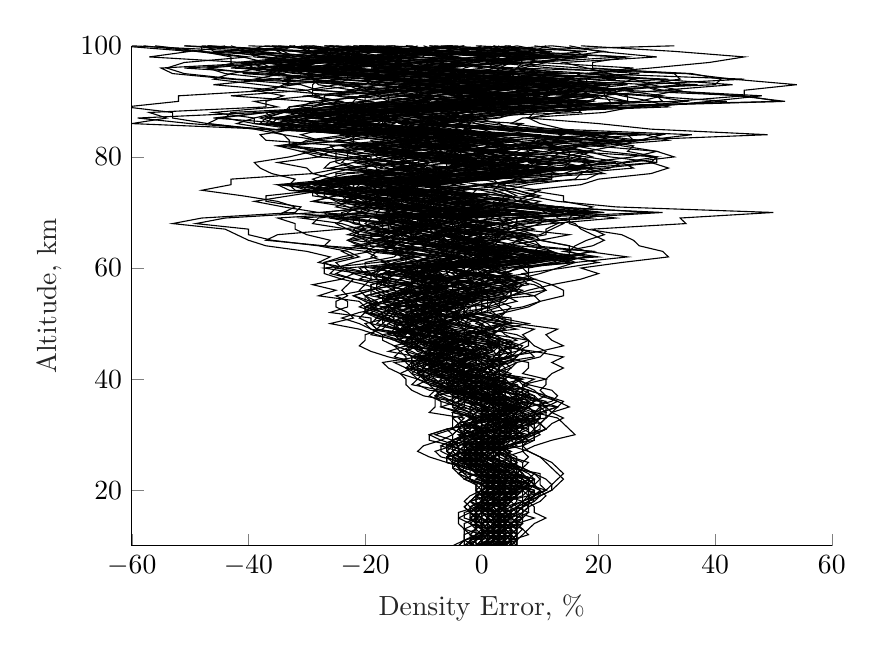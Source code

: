 % This file was created by matlab2tikz.
%
%The latest updates can be retrieved from
%  http://www.mathworks.com/matlabcentral/fileexchange/22022-matlab2tikz-matlab2tikz
%where you can also make suggestions and rate matlab2tikz.
%
\definecolor{mycolor1}{rgb}{0.929,0.694,0.125}%
%
\begin{tikzpicture}

\begin{axis}[%
width=3.5in,
height=2.5in,
at={(1.011in,0.642in)},
scale only axis,
xmin=-60,
xmax=60,
xlabel style={font=\color{white!15!black}},
xlabel={Density Error, \%},
ymin=10,
ymax=100,
ylabel style={font=\color{white!15!black}},
ylabel={Altitude, km},
axis background/.style={fill=white},
axis x line*=bottom,
axis y line*=left,
legend style={legend cell align=left, align=left, draw=white!15!black}
]
\addplot [color=black, forget plot]
  table[row sep=crcr]{%
4	10\\
4	11\\
4	12\\
5	13\\
4	14\\
5	15\\
4	16\\
4	17\\
3	18\\
3	19\\
5	20\\
4	21\\
4	22\\
6	23\\
7	24\\
4	25\\
1	26\\
2	27\\
5	28\\
6	29\\
3	30\\
3	31\\
2	32\\
1	33\\
4	34\\
5	35\\
3	36\\
3	37\\
3	38\\
3	39\\
4	40\\
3	41\\
3	42\\
4	43\\
-1	44\\
1	45\\
0	46\\
3	47\\
1	48\\
4	49\\
3	50\\
-3	51\\
-1	52\\
1	53\\
1	54\\
1	55\\
0	56\\
6	57\\
5	58\\
1	59\\
2	60\\
3	61\\
8	62\\
12	63\\
8	64\\
6	65\\
9	66\\
6	67\\
6	68\\
4	69\\
18	70\\
3	71\\
-3	72\\
5	73\\
2	74\\
-10	75\\
-2	76\\
0	77\\
2	78\\
3	79\\
6	80\\
4	81\\
2	82\\
0	83\\
3	84\\
0	85\\
-4	86\\
-9	87\\
-12	88\\
-11	89\\
-4	90\\
4	91\\
-6	92\\
3	93\\
2	94\\
12	95\\
6	96\\
-11	97\\
0	98\\
12	99\\
-7	100\\
};
\addplot [color=black, forget plot]
  table[row sep=crcr]{%
5	10\\
5	11\\
5	12\\
6	13\\
7	14\\
5	15\\
5	16\\
6	17\\
7	18\\
8	19\\
8	20\\
8	21\\
5	22\\
6	23\\
7	24\\
8	25\\
5	26\\
3	27\\
4	28\\
5	29\\
8	30\\
8	31\\
5	32\\
3	33\\
2	34\\
0	35\\
1	36\\
3	37\\
3	38\\
2	39\\
-3	40\\
-8	41\\
-9	42\\
-9	43\\
-2	44\\
0	45\\
-6	46\\
-5	47\\
-7	48\\
-5	49\\
-7	50\\
-4	51\\
-9	52\\
-12	53\\
-11	54\\
-10	55\\
-9	56\\
-7	57\\
-9	58\\
-7	59\\
-10	60\\
-5	61\\
5	62\\
-3	63\\
-8	64\\
-8	65\\
-6	66\\
-5	67\\
-11	68\\
-14	69\\
-10	70\\
-4	71\\
-1	72\\
-7	73\\
-4	74\\
6	75\\
12	76\\
12	77\\
1	78\\
-4	79\\
-11	80\\
-7	81\\
-8	82\\
-1	83\\
5	84\\
-7	85\\
-10	86\\
-13	87\\
5	88\\
12	89\\
25	90\\
25	91\\
21	92\\
22	93\\
15	94\\
17	95\\
-13	96\\
9	97\\
18	98\\
-3	99\\
0	100\\
};
\addplot [color=black, forget plot]
  table[row sep=crcr]{%
4	10\\
4	11\\
3	12\\
2	13\\
2	14\\
1	15\\
0	16\\
2	17\\
3	18\\
1	19\\
1	20\\
3	21\\
4	22\\
4	23\\
4	24\\
2	25\\
1	26\\
2	27\\
1	28\\
2	29\\
1	30\\
0	31\\
1	32\\
1	33\\
3	34\\
2	35\\
2	36\\
2	37\\
0	38\\
1	39\\
-1	40\\
-1	41\\
0	42\\
-1	43\\
-5	44\\
-8	45\\
-8	46\\
-9	47\\
-9	48\\
-10	49\\
-12	50\\
-17	51\\
-20	52\\
-19	53\\
-17	54\\
-12	55\\
-7	56\\
-5	57\\
-4	58\\
-5	59\\
-3	60\\
-1	61\\
0	62\\
-6	63\\
-8	64\\
1	65\\
10	66\\
12	67\\
14	68\\
10	69\\
13	70\\
6	71\\
-2	72\\
-2	73\\
-1	74\\
-5	75\\
-1	76\\
7	77\\
15	78\\
21	79\\
15	80\\
4	81\\
-12	82\\
-13	83\\
-16	84\\
-21	85\\
-20	86\\
-25	87\\
-20	88\\
-12	89\\
8	90\\
8	91\\
-6	92\\
1	93\\
-2	94\\
-1	95\\
2	96\\
1	97\\
0	98\\
-5	99\\
-21	100\\
};
\addplot [color=black, forget plot]
  table[row sep=crcr]{%
3	10\\
4	11\\
5	12\\
4	13\\
3	14\\
5	15\\
7	16\\
8	17\\
8	18\\
10	19\\
12	20\\
12	21\\
13	22\\
14	23\\
13	24\\
12	25\\
10	26\\
8	27\\
5	28\\
7	29\\
9	30\\
7	31\\
9	32\\
10	33\\
10	34\\
13	35\\
14	36\\
11	37\\
8	38\\
5	39\\
2	40\\
-4	41\\
-3	42\\
2	43\\
0	44\\
-3	45\\
-2	46\\
-1	47\\
-1	48\\
1	49\\
0	50\\
-3	51\\
-5	52\\
-6	53\\
-11	54\\
-16	55\\
-14	56\\
-12	57\\
-14	58\\
-13	59\\
-7	60\\
-3	61\\
4	62\\
6	63\\
-3	64\\
-7	65\\
-10	66\\
-11	67\\
-8	68\\
-9	69\\
-2	70\\
-8	71\\
-13	72\\
-11	73\\
-11	74\\
-11	75\\
-16	76\\
-18	77\\
-18	78\\
-20	79\\
-14	80\\
-12	81\\
-19	82\\
-11	83\\
-13	84\\
-29	85\\
-29	86\\
-26	87\\
-20	88\\
-3	89\\
14	90\\
20	91\\
31	92\\
43	93\\
30	94\\
18	95\\
29	96\\
39	97\\
45	98\\
33	99\\
17	100\\
};
\addplot [color=black, forget plot]
  table[row sep=crcr]{%
-4	10\\
-3	11\\
-3	12\\
-3	13\\
-3	14\\
-1	15\\
-1	16\\
0	17\\
1	18\\
1	19\\
1	20\\
1	21\\
1	22\\
0	23\\
-1	24\\
-2	25\\
-5	26\\
-7	27\\
-7	28\\
-5	29\\
-1	30\\
-3	31\\
-3	32\\
-2	33\\
1	34\\
1	35\\
-2	36\\
-5	37\\
-4	38\\
-4	39\\
-4	40\\
-3	41\\
-4	42\\
-5	43\\
-1	44\\
-3	45\\
-7	46\\
-5	47\\
-5	48\\
-3	49\\
-2	50\\
-4	51\\
-5	52\\
-10	53\\
-12	54\\
-13	55\\
-13	56\\
-6	57\\
-5	58\\
-4	59\\
-6	60\\
-5	61\\
-3	62\\
-5	63\\
-13	64\\
-17	65\\
-17	66\\
-15	67\\
-9	68\\
-16	69\\
-2	70\\
-3	71\\
-4	72\\
-15	73\\
-23	74\\
-12	75\\
-2	76\\
4	77\\
11	78\\
2	79\\
-12	80\\
-15	81\\
-12	82\\
-3	83\\
-12	84\\
-16	85\\
-21	86\\
-29	87\\
-22	88\\
8	89\\
11	90\\
-4	91\\
-9	92\\
-1	93\\
-4	94\\
-12	95\\
-11	96\\
-17	97\\
-26	98\\
-20	99\\
-4	100\\
};
\addplot [color=black, forget plot]
  table[row sep=crcr]{%
2	10\\
5	11\\
8	12\\
7	13\\
6	14\\
5	15\\
4	16\\
3	17\\
4	18\\
6	19\\
6	20\\
5	21\\
5	22\\
7	23\\
6	24\\
4	25\\
2	26\\
1	27\\
2	28\\
4	29\\
5	30\\
2	31\\
1	32\\
2	33\\
5	34\\
4	35\\
3	36\\
4	37\\
4	38\\
4	39\\
1	40\\
-1	41\\
0	42\\
3	43\\
9	44\\
8	45\\
4	46\\
-1	47\\
-4	48\\
-8	49\\
-14	50\\
-16	51\\
-20	52\\
-20	53\\
-17	54\\
-17	55\\
-14	56\\
-12	57\\
-18	58\\
-18	59\\
-17	60\\
-15	61\\
-11	62\\
-18	63\\
-21	64\\
-15	65\\
-9	66\\
-6	67\\
-3	68\\
7	69\\
11	70\\
9	71\\
4	72\\
5	73\\
2	74\\
3	75\\
6	76\\
9	77\\
5	78\\
13	79\\
15	80\\
15	81\\
12	82\\
4	83\\
-5	84\\
-15	85\\
-13	86\\
-1	87\\
3	88\\
-3	89\\
0	90\\
0	91\\
-1	92\\
0	93\\
16	94\\
-6	95\\
-23	96\\
-16	97\\
-19	98\\
-27	99\\
-23	100\\
};
\addplot [color=black, forget plot]
  table[row sep=crcr]{%
3	10\\
3	11\\
3	12\\
3	13\\
4	14\\
4	15\\
6	16\\
5	17\\
6	18\\
6	19\\
5	20\\
7	21\\
5	22\\
4	23\\
2	24\\
2	25\\
1	26\\
2	27\\
2	28\\
3	29\\
1	30\\
3	31\\
9	32\\
5	33\\
3	34\\
0	35\\
-1	36\\
0	37\\
-2	38\\
-1	39\\
-1	40\\
-1	41\\
1	42\\
2	43\\
3	44\\
3	45\\
6	46\\
4	47\\
2	48\\
-1	49\\
-3	50\\
-5	51\\
-4	52\\
-3	53\\
-5	54\\
-1	55\\
-2	56\\
-2	57\\
0	58\\
8	59\\
8	60\\
13	61\\
18	62\\
15	63\\
15	64\\
10	65\\
9	66\\
0	67\\
-6	68\\
-13	69\\
-8	70\\
-7	71\\
-9	72\\
-4	73\\
-11	74\\
-12	75\\
-11	76\\
0	77\\
5	78\\
6	79\\
14	80\\
4	81\\
5	82\\
11	83\\
14	84\\
4	85\\
-1	86\\
-7	87\\
-7	88\\
1	89\\
12	90\\
17	91\\
25	92\\
14	93\\
6	94\\
5	95\\
2	96\\
4	97\\
11	98\\
11	99\\
4	100\\
};
\addplot [color=black, forget plot]
  table[row sep=crcr]{%
1	10\\
2	11\\
5	12\\
5	13\\
4	14\\
5	15\\
6	16\\
7	17\\
8	18\\
10	19\\
12	20\\
13	21\\
14	22\\
13	23\\
12	24\\
11	25\\
10	26\\
8	27\\
7	28\\
9	29\\
9	30\\
11	31\\
12	32\\
14	33\\
12	34\\
11	35\\
13	36\\
10	37\\
9	38\\
7	39\\
6	40\\
2	41\\
5	42\\
6	43\\
2	44\\
3	45\\
5	46\\
3	47\\
1	48\\
-1	49\\
-4	50\\
-4	51\\
-4	52\\
-3	53\\
-5	54\\
-7	55\\
-4	56\\
-3	57\\
-9	58\\
-10	59\\
-7	60\\
-2	61\\
7	62\\
9	63\\
5	64\\
6	65\\
11	66\\
11	67\\
13	68\\
9	69\\
2	70\\
-6	71\\
-9	72\\
-15	73\\
-19	74\\
-19	75\\
-22	76\\
-20	77\\
-10	78\\
-11	79\\
-10	80\\
-4	81\\
2	82\\
17	83\\
19	84\\
2	85\\
-4	86\\
0	87\\
6	88\\
26	89\\
35	90\\
29	91\\
34	92\\
29	93\\
9	94\\
-4	95\\
-3	96\\
1	97\\
5	98\\
-6	99\\
-20	100\\
};
\addplot [color=black, forget plot]
  table[row sep=crcr]{%
1	10\\
1	11\\
0	12\\
-1	13\\
-1	14\\
-1	15\\
-2	16\\
-2	17\\
0	18\\
0	19\\
0	20\\
2	21\\
4	22\\
2	23\\
4	24\\
4	25\\
4	26\\
3	27\\
6	28\\
5	29\\
7	30\\
6	31\\
5	32\\
4	33\\
3	34\\
6	35\\
3	36\\
2	37\\
-5	38\\
-4	39\\
-2	40\\
1	41\\
0	42\\
0	43\\
0	44\\
-2	45\\
-1	46\\
-1	47\\
-11	48\\
-12	49\\
-6	50\\
-8	51\\
-7	52\\
-9	53\\
-6	54\\
-7	55\\
1	56\\
5	57\\
2	58\\
-1	59\\
-7	60\\
-10	61\\
-5	62\\
-8	63\\
-14	64\\
-12	65\\
-6	66\\
-12	67\\
-13	68\\
-6	69\\
-10	70\\
-8	71\\
-9	72\\
-8	73\\
-17	74\\
-10	75\\
-9	76\\
0	77\\
16	78\\
18	79\\
26	80\\
30	81\\
24	82\\
22	83\\
3	84\\
-20	85\\
-18	86\\
-28	87\\
-24	88\\
-13	89\\
9	90\\
15	91\\
7	92\\
8	93\\
-18	94\\
-23	95\\
-30	96\\
-14	97\\
-14	98\\
-29	99\\
-15	100\\
};
\addplot [color=black, forget plot]
  table[row sep=crcr]{%
2	10\\
2	11\\
3	12\\
4	13\\
2	14\\
5	15\\
2	16\\
4	17\\
4	18\\
4	19\\
4	20\\
3	21\\
2	22\\
-1	23\\
-1	24\\
-3	25\\
-5	26\\
-6	27\\
-6	28\\
-5	29\\
-3	30\\
-5	31\\
-5	32\\
-5	33\\
-5	34\\
-4	35\\
-5	36\\
-5	37\\
-5	38\\
-8	39\\
-11	40\\
-12	41\\
-13	42\\
-10	43\\
-8	44\\
-10	45\\
-13	46\\
-13	47\\
-11	48\\
-10	49\\
-8	50\\
-8	51\\
-7	52\\
-12	53\\
-6	54\\
-2	55\\
-3	56\\
4	57\\
1	58\\
-1	59\\
-2	60\\
4	61\\
13	62\\
10	63\\
4	64\\
-3	65\\
-8	66\\
-5	67\\
-2	68\\
-6	69\\
14	70\\
7	71\\
10	72\\
4	73\\
-8	74\\
0	75\\
18	76\\
20	77\\
13	78\\
3	79\\
-7	80\\
-12	81\\
-14	82\\
-13	83\\
-21	84\\
-25	85\\
-30	86\\
-32	87\\
-27	88\\
-5	89\\
-5	90\\
-14	91\\
-5	92\\
0	93\\
13	94\\
-5	95\\
-15	96\\
-20	97\\
-21	98\\
-13	99\\
-5	100\\
};
\addplot [color=black, forget plot]
  table[row sep=crcr]{%
-4	10\\
-3	11\\
0	12\\
3	13\\
3	14\\
2	15\\
2	16\\
0	17\\
0	18\\
1	19\\
6	20\\
3	21\\
3	22\\
0	23\\
-1	24\\
-1	25\\
-2	26\\
0	27\\
-1	28\\
0	29\\
5	30\\
4	31\\
3	32\\
5	33\\
4	34\\
5	35\\
1	36\\
-5	37\\
-6	38\\
-5	39\\
-3	40\\
-4	41\\
1	42\\
0	43\\
-2	44\\
-4	45\\
-7	46\\
-13	47\\
-12	48\\
-10	49\\
-9	50\\
-10	51\\
-8	52\\
-4	53\\
-5	54\\
1	55\\
4	56\\
0	57\\
-5	58\\
-6	59\\
-5	60\\
9	61\\
19	62\\
9	63\\
0	64\\
-2	65\\
0	66\\
-2	67\\
4	68\\
10	69\\
3	70\\
3	71\\
6	72\\
5	73\\
-11	74\\
-13	75\\
-10	76\\
-3	77\\
-7	78\\
-3	79\\
-5	80\\
-15	81\\
-9	82\\
1	83\\
1	84\\
-7	85\\
-22	86\\
-36	87\\
-25	88\\
-31	89\\
-29	90\\
-18	91\\
-20	92\\
-12	93\\
-10	94\\
-15	95\\
-24	96\\
-26	97\\
-24	98\\
-24	99\\
-29	100\\
};
\addplot [color=black, forget plot]
  table[row sep=crcr]{%
1	10\\
4	11\\
4	12\\
4	13\\
3	14\\
3	15\\
2	16\\
1	17\\
3	18\\
4	19\\
6	20\\
7	21\\
9	22\\
6	23\\
6	24\\
4	25\\
4	26\\
2	27\\
-1	28\\
0	29\\
-2	30\\
-3	31\\
-1	32\\
0	33\\
5	34\\
6	35\\
6	36\\
4	37\\
2	38\\
0	39\\
0	40\\
-3	41\\
-6	42\\
-1	43\\
-1	44\\
-2	45\\
-7	46\\
-11	47\\
-11	48\\
-18	49\\
-19	50\\
-21	51\\
-20	52\\
-20	53\\
-21	54\\
-28	55\\
-25	56\\
-29	57\\
-24	58\\
-27	59\\
-27	60\\
-27	61\\
-22	62\\
-24	63\\
-21	64\\
-23	65\\
-19	66\\
-14	67\\
-7	68\\
-11	69\\
-14	70\\
-11	71\\
-9	72\\
-2	73\\
4	74\\
8	75\\
16	76\\
17	77\\
19	78\\
18	79\\
2	80\\
10	81\\
1	82\\
-1	83\\
4	84\\
-9	85\\
-6	86\\
-6	87\\
-12	88\\
-7	89\\
3	90\\
6	91\\
-1	92\\
23	93\\
26	94\\
7	95\\
-1	96\\
7	97\\
18	98\\
16	99\\
9	100\\
};
\addplot [color=black, forget plot]
  table[row sep=crcr]{%
1	10\\
2	11\\
3	12\\
3	13\\
4	14\\
4	15\\
3	16\\
2	17\\
2	18\\
3	19\\
3	20\\
0	21\\
1	22\\
3	23\\
2	24\\
2	25\\
1	26\\
2	27\\
3	28\\
3	29\\
3	30\\
2	31\\
5	32\\
9	33\\
9	34\\
8	35\\
6	36\\
4	37\\
4	38\\
3	39\\
-5	40\\
-8	41\\
-10	42\\
-9	43\\
-9	44\\
-9	45\\
-8	46\\
-10	47\\
-12	48\\
-15	49\\
-17	50\\
-17	51\\
-16	52\\
-16	53\\
-14	54\\
-17	55\\
-19	56\\
-19	57\\
-15	58\\
-21	59\\
-27	60\\
-18	61\\
-12	62\\
-17	63\\
-15	64\\
-14	65\\
-18	66\\
-23	67\\
-29	68\\
-28	69\\
-20	70\\
-17	71\\
-21	72\\
-23	73\\
-23	74\\
-25	75\\
-20	76\\
-17	77\\
-13	78\\
-9	79\\
-12	80\\
-14	81\\
-17	82\\
-9	83\\
-8	84\\
-25	85\\
-25	86\\
-21	87\\
-23	88\\
-11	89\\
-6	90\\
-2	91\\
4	92\\
-6	93\\
-4	94\\
-12	95\\
-18	96\\
-9	97\\
-5	98\\
-21	99\\
-37	100\\
};
\addplot [color=black, forget plot]
  table[row sep=crcr]{%
4	10\\
3	11\\
1	12\\
0	13\\
0	14\\
1	15\\
1	16\\
1	17\\
3	18\\
2	19\\
3	20\\
3	21\\
4	22\\
4	23\\
1	24\\
0	25\\
0	26\\
1	27\\
-2	28\\
-3	29\\
-4	30\\
2	31\\
2	32\\
-1	33\\
-4	34\\
-5	35\\
-5	36\\
-4	37\\
-5	38\\
-7	39\\
-7	40\\
-7	41\\
-4	42\\
-4	43\\
-6	44\\
-5	45\\
-4	46\\
-5	47\\
-7	48\\
-9	49\\
-9	50\\
-6	51\\
-6	52\\
-9	53\\
-8	54\\
-7	55\\
-4	56\\
1	57\\
8	58\\
8	59\\
7	60\\
8	61\\
9	62\\
9	63\\
2	64\\
3	65\\
-2	66\\
-7	67\\
-12	68\\
-18	69\\
-14	70\\
-20	71\\
-19	72\\
-18	73\\
-18	74\\
-19	75\\
-18	76\\
-16	77\\
-15	78\\
-9	79\\
-13	80\\
-14	81\\
-2	82\\
-7	83\\
4	84\\
-10	85\\
-21	86\\
-23	87\\
-16	88\\
6	89\\
33	90\\
45	91\\
45	92\\
54	93\\
43	94\\
35	95\\
6	96\\
7	97\\
6	98\\
9	99\\
11	100\\
};
\addplot [color=black, forget plot]
  table[row sep=crcr]{%
-2	10\\
-1	11\\
-2	12\\
-3	13\\
-4	14\\
-4	15\\
-2	16\\
-3	17\\
-2	18\\
-1	19\\
1	20\\
2	21\\
0	22\\
1	23\\
1	24\\
-1	25\\
0	26\\
0	27\\
3	28\\
3	29\\
6	30\\
8	31\\
8	32\\
10	33\\
10	34\\
13	35\\
10	36\\
2	37\\
-2	38\\
-2	39\\
2	40\\
-3	41\\
-2	42\\
-7	43\\
-8	44\\
-7	45\\
-10	46\\
-11	47\\
-10	48\\
-13	49\\
-14	50\\
-18	51\\
-17	52\\
-14	53\\
-19	54\\
-20	55\\
-16	56\\
-13	57\\
-10	58\\
-9	59\\
-16	60\\
-12	61\\
-8	62\\
-17	63\\
-15	64\\
-19	65\\
-19	66\\
-16	67\\
-16	68\\
-18	69\\
-21	70\\
-18	71\\
-18	72\\
-12	73\\
-24	74\\
-19	75\\
-3	76\\
7	77\\
15	78\\
19	79\\
9	80\\
3	81\\
-8	82\\
-13	83\\
-19	84\\
-33	85\\
-35	86\\
-33	87\\
-24	88\\
-17	89\\
9	90\\
-4	91\\
-5	92\\
-9	93\\
-15	94\\
-26	95\\
-32	96\\
-37	97\\
-41	98\\
-49	99\\
-44	100\\
};
\addplot [color=black, forget plot]
  table[row sep=crcr]{%
1	10\\
2	11\\
3	12\\
4	13\\
4	14\\
2	15\\
2	16\\
4	17\\
3	18\\
6	19\\
7	20\\
9	21\\
8	22\\
9	23\\
6	24\\
6	25\\
6	26\\
4	27\\
3	28\\
5	29\\
9	30\\
9	31\\
8	32\\
9	33\\
7	34\\
3	35\\
3	36\\
1	37\\
0	38\\
-1	39\\
-1	40\\
-4	41\\
-5	42\\
-3	43\\
-8	44\\
-9	45\\
-9	46\\
-6	47\\
-10	48\\
-9	49\\
-13	50\\
-10	51\\
-4	52\\
2	53\\
6	54\\
4	55\\
3	56\\
1	57\\
3	58\\
0	59\\
4	60\\
5	61\\
9	62\\
9	63\\
4	64\\
10	65\\
6	66\\
4	67\\
12	68\\
23	69\\
15	70\\
7	71\\
-10	72\\
-7	73\\
-13	74\\
-16	75\\
-12	76\\
-12	77\\
-6	78\\
-2	79\\
2	80\\
6	81\\
8	82\\
17	83\\
22	84\\
12	85\\
5	86\\
7	87\\
21	88\\
26	89\\
42	90\\
28	91\\
14	92\\
22	93\\
8	94\\
-9	95\\
-23	96\\
-22	97\\
-13	98\\
-15	99\\
-22	100\\
};
\addplot [color=black, forget plot]
  table[row sep=crcr]{%
2	10\\
3	11\\
2	12\\
1	13\\
2	14\\
2	15\\
3	16\\
2	17\\
2	18\\
5	19\\
5	20\\
4	21\\
4	22\\
4	23\\
0	24\\
1	25\\
1	26\\
1	27\\
3	28\\
3	29\\
0	30\\
0	31\\
1	32\\
1	33\\
4	34\\
8	35\\
12	36\\
13	37\\
12	38\\
8	39\\
6	40\\
2	41\\
3	42\\
3	43\\
4	44\\
5	45\\
4	46\\
1	47\\
-3	48\\
1	49\\
-3	50\\
0	51\\
-5	52\\
-2	53\\
-7	54\\
-8	55\\
-5	56\\
-8	57\\
-8	58\\
-11	59\\
-5	60\\
4	61\\
6	62\\
2	63\\
-8	64\\
-13	65\\
-15	66\\
-12	67\\
-9	68\\
-11	69\\
1	70\\
-14	71\\
-24	72\\
-20	73\\
-24	74\\
-32	75\\
-21	76\\
-15	77\\
-9	78\\
-12	79\\
-25	80\\
-29	81\\
-25	82\\
-12	83\\
-7	84\\
-20	85\\
-38	86\\
-37	87\\
-24	88\\
-22	89\\
-15	90\\
-11	91\\
-8	92\\
0	93\\
-15	94\\
-18	95\\
-34	96\\
-31	97\\
-26	98\\
-32	99\\
-48	100\\
};
\addplot [color=black, forget plot]
  table[row sep=crcr]{%
-1	10\\
1	11\\
0	12\\
0	13\\
-1	14\\
-1	15\\
-2	16\\
-2	17\\
0	18\\
0	19\\
0	20\\
2	21\\
1	22\\
2	23\\
2	24\\
1	25\\
1	26\\
2	27\\
1	28\\
0	29\\
0	30\\
-1	31\\
-1	32\\
0	33\\
0	34\\
0	35\\
1	36\\
-1	37\\
-5	38\\
-6	39\\
-5	40\\
-3	41\\
0	42\\
4	43\\
6	44\\
4	45\\
3	46\\
-3	47\\
-11	48\\
-10	49\\
-5	50\\
-8	51\\
-10	52\\
-10	53\\
-10	54\\
-5	55\\
-2	56\\
-2	57\\
-2	58\\
-4	59\\
-11	60\\
-11	61\\
-14	62\\
-14	63\\
-17	64\\
-16	65\\
-17	66\\
-16	67\\
-9	68\\
-8	69\\
9	70\\
0	71\\
-7	72\\
-9	73\\
-13	74\\
-10	75\\
-6	76\\
2	77\\
21	78\\
30	79\\
30	80\\
25	81\\
26	82\\
20	83\\
3	84\\
-5	85\\
-10	86\\
-20	87\\
-20	88\\
-7	89\\
3	90\\
-3	91\\
11	92\\
8	93\\
-13	94\\
-30	95\\
-36	96\\
-29	97\\
-31	98\\
-30	99\\
-29	100\\
};
\addplot [color=black, forget plot]
  table[row sep=crcr]{%
-1	10\\
-3	11\\
-3	12\\
-1	13\\
-1	14\\
0	15\\
0	16\\
0	17\\
-2	18\\
-1	19\\
1	20\\
1	21\\
-2	22\\
-4	23\\
-5	24\\
-4	25\\
-5	26\\
-3	27\\
-3	28\\
-1	29\\
1	30\\
0	31\\
2	32\\
5	33\\
4	34\\
2	35\\
5	36\\
3	37\\
3	38\\
1	39\\
-3	40\\
-3	41\\
-6	42\\
-8	43\\
-10	44\\
-13	45\\
-11	46\\
-12	47\\
-11	48\\
-12	49\\
-13	50\\
-9	51\\
-11	52\\
-13	53\\
-13	54\\
-8	55\\
-8	56\\
-9	57\\
-10	58\\
-11	59\\
-11	60\\
-7	61\\
-6	62\\
-6	63\\
-6	64\\
-1	65\\
-4	66\\
0	67\\
1	68\\
-6	69\\
-1	70\\
-13	71\\
-23	72\\
-24	73\\
-30	74\\
-33	75\\
-23	76\\
-17	77\\
-6	78\\
-2	79\\
8	80\\
2	81\\
-5	82\\
5	83\\
-1	84\\
-4	85\\
-7	86\\
-5	87\\
1	88\\
12	89\\
51	90\\
45	91\\
24	92\\
13	93\\
17	94\\
27	95\\
12	96\\
2	97\\
14	98\\
-2	99\\
-9	100\\
};
\addplot [color=black, forget plot]
  table[row sep=crcr]{%
6	10\\
6	11\\
6	12\\
5	13\\
5	14\\
6	15\\
8	16\\
6	17\\
8	18\\
8	19\\
7	20\\
7	21\\
4	22\\
4	23\\
3	24\\
3	25\\
2	26\\
4	27\\
2	28\\
0	29\\
3	30\\
3	31\\
4	32\\
3	33\\
-1	34\\
0	35\\
-2	36\\
-4	37\\
-6	38\\
-7	39\\
-8	40\\
-9	41\\
-11	42\\
-12	43\\
-9	44\\
-10	45\\
-12	46\\
-12	47\\
-12	48\\
-12	49\\
-13	50\\
-12	51\\
-9	52\\
-12	53\\
-14	54\\
-9	55\\
-13	56\\
-12	57\\
-11	58\\
-14	59\\
-12	60\\
-5	61\\
5	62\\
2	63\\
0	64\\
0	65\\
-5	66\\
-4	67\\
-5	68\\
-8	69\\
-5	70\\
-1	71\\
-3	72\\
-7	73\\
-18	74\\
-19	75\\
-1	76\\
13	77\\
9	78\\
-1	79\\
-10	80\\
-15	81\\
-8	82\\
1	83\\
-18	84\\
-28	85\\
-29	86\\
-14	87\\
-22	88\\
-12	89\\
11	90\\
0	91\\
8	92\\
17	93\\
7	94\\
13	95\\
-8	96\\
-18	97\\
-15	98\\
-14	99\\
-5	100\\
};
\addplot [color=black, forget plot]
  table[row sep=crcr]{%
-1	10\\
-1	11\\
-1	12\\
1	13\\
0	14\\
-1	15\\
0	16\\
2	17\\
1	18\\
-1	19\\
-1	20\\
0	21\\
-2	22\\
-4	23\\
-3	24\\
-3	25\\
-4	26\\
-4	27\\
-4	28\\
-2	29\\
-2	30\\
2	31\\
4	32\\
1	33\\
0	34\\
1	35\\
2	36\\
1	37\\
-2	38\\
-5	39\\
-9	40\\
-11	41\\
-13	42\\
-12	43\\
-12	44\\
-13	45\\
-12	46\\
-11	47\\
-12	48\\
-14	49\\
-11	50\\
-11	51\\
-9	52\\
-7	53\\
-9	54\\
-5	55\\
-7	56\\
-13	57\\
-11	58\\
-6	59\\
-6	60\\
0	61\\
3	62\\
0	63\\
-7	64\\
-4	65\\
-7	66\\
-11	67\\
-16	68\\
-16	69\\
3	70\\
-4	71\\
-6	72\\
-10	73\\
-22	74\\
-22	75\\
-9	76\\
-8	77\\
-5	78\\
3	79\\
5	80\\
-1	81\\
-6	82\\
1	83\\
0	84\\
-7	85\\
-10	86\\
-5	87\\
-4	88\\
0	89\\
6	90\\
3	91\\
1	92\\
6	93\\
13	94\\
-7	95\\
-24	96\\
-18	97\\
-4	98\\
-13	99\\
-18	100\\
};
\addplot [color=black, forget plot]
  table[row sep=crcr]{%
0	10\\
0	11\\
0	12\\
4	13\\
7	14\\
7	15\\
8	16\\
8	17\\
7	18\\
4	19\\
3	20\\
7	21\\
4	22\\
2	23\\
0	24\\
-2	25\\
-3	26\\
-2	27\\
0	28\\
0	29\\
0	30\\
3	31\\
4	32\\
4	33\\
4	34\\
6	35\\
4	36\\
1	37\\
-5	38\\
-9	39\\
-10	40\\
-9	41\\
-4	42\\
0	43\\
5	44\\
5	45\\
5	46\\
4	47\\
0	48\\
1	49\\
5	50\\
5	51\\
-3	52\\
-2	53\\
2	54\\
5	55\\
11	56\\
10	57\\
8	58\\
4	59\\
-2	60\\
1	61\\
11	62\\
10	63\\
-2	64\\
-5	65\\
-1	66\\
-7	67\\
-5	68\\
-3	69\\
-4	70\\
-3	71\\
-8	72\\
-10	73\\
-3	74\\
-12	75\\
-9	76\\
10	77\\
7	78\\
4	79\\
0	80\\
-9	81\\
-14	82\\
-11	83\\
-6	84\\
-7	85\\
-19	86\\
-24	87\\
-34	88\\
-22	89\\
-22	90\\
-21	91\\
-13	92\\
-25	93\\
-29	94\\
-36	95\\
-51	96\\
-33	97\\
-24	98\\
-25	99\\
-33	100\\
};
\addplot [color=black, forget plot]
  table[row sep=crcr]{%
1	10\\
1	11\\
3	12\\
2	13\\
2	14\\
5	15\\
5	16\\
3	17\\
3	18\\
3	19\\
2	20\\
3	21\\
3	22\\
1	23\\
-2	24\\
-3	25\\
0	26\\
2	27\\
7	28\\
7	29\\
6	30\\
5	31\\
6	32\\
4	33\\
5	34\\
4	35\\
1	36\\
1	37\\
-1	38\\
2	39\\
-1	40\\
-2	41\\
-1	42\\
-3	43\\
-3	44\\
-1	45\\
-2	46\\
-4	47\\
-7	48\\
-7	49\\
-3	50\\
-5	51\\
-10	52\\
-10	53\\
-9	54\\
-4	55\\
4	56\\
6	57\\
5	58\\
-2	59\\
-5	60\\
0	61\\
1	62\\
2	63\\
1	64\\
-7	65\\
-15	66\\
-17	67\\
-22	68\\
-22	69\\
-34	70\\
-32	71\\
-35	72\\
-41	73\\
-48	74\\
-43	75\\
-43	76\\
-29	77\\
-30	78\\
-35	79\\
-28	80\\
-31	81\\
-12	82\\
-3	83\\
-16	84\\
-37	85\\
-60	86\\
-54	87\\
-57	88\\
-37	89\\
-37	90\\
-34	91\\
-39	92\\
-32	93\\
-35	94\\
-44	95\\
-47	96\\
-35	97\\
-15	98\\
-17	99\\
-27	100\\
};
\addplot [color=black, forget plot]
  table[row sep=crcr]{%
-2	10\\
-1	11\\
1	12\\
1	13\\
1	14\\
2	15\\
3	16\\
4	17\\
5	18\\
6	19\\
6	20\\
5	21\\
5	22\\
4	23\\
1	24\\
0	25\\
1	26\\
1	27\\
-2	28\\
-1	29\\
1	30\\
0	31\\
1	32\\
2	33\\
5	34\\
5	35\\
0	36\\
-2	37\\
-2	38\\
-2	39\\
0	40\\
2	41\\
1	42\\
5	43\\
5	44\\
4	45\\
3	46\\
1	47\\
1	48\\
-3	49\\
-5	50\\
-9	51\\
-12	52\\
-11	53\\
-14	54\\
-19	55\\
-19	56\\
-19	57\\
-16	58\\
-15	59\\
-18	60\\
-13	61\\
-7	62\\
-10	63\\
-10	64\\
-9	65\\
-9	66\\
-5	67\\
2	68\\
6	69\\
10	70\\
-4	71\\
-12	72\\
-9	73\\
-6	74\\
1	75\\
6	76\\
4	77\\
6	78\\
12	79\\
2	80\\
-4	81\\
-3	82\\
-4	83\\
-8	84\\
-15	85\\
-17	86\\
-6	87\\
3	88\\
14	89\\
18	90\\
-4	91\\
-7	92\\
4	93\\
8	94\\
-10	95\\
-11	96\\
-7	97\\
3	98\\
-10	99\\
-27	100\\
};
\addplot [color=black, forget plot]
  table[row sep=crcr]{%
6	10\\
5	11\\
4	12\\
2	13\\
0	14\\
3	15\\
2	16\\
4	17\\
7	18\\
7	19\\
7	20\\
8	21\\
6	22\\
3	23\\
-1	24\\
-4	25\\
-3	26\\
-4	27\\
-3	28\\
-2	29\\
-1	30\\
-1	31\\
-2	32\\
-1	33\\
-1	34\\
2	35\\
2	36\\
3	37\\
1	38\\
-1	39\\
-2	40\\
-4	41\\
-3	42\\
-4	43\\
-4	44\\
-2	45\\
3	46\\
3	47\\
1	48\\
-1	49\\
-5	50\\
-7	51\\
-7	52\\
-10	53\\
-10	54\\
-11	55\\
-14	56\\
-10	57\\
-8	58\\
-9	59\\
-6	60\\
-4	61\\
4	62\\
-1	63\\
-1	64\\
-2	65\\
-7	66\\
-11	67\\
-16	68\\
-10	69\\
-13	70\\
-13	71\\
-16	72\\
-22	73\\
-19	74\\
-9	75\\
-15	76\\
-3	77\\
-1	78\\
-6	79\\
-9	80\\
-12	81\\
-10	82\\
-2	83\\
0	84\\
-11	85\\
-22	86\\
-24	87\\
-21	88\\
-5	89\\
-2	90\\
6	91\\
-7	92\\
-20	93\\
-29	94\\
-29	95\\
-32	96\\
-35	97\\
-21	98\\
-21	99\\
-29	100\\
};
\addplot [color=black, forget plot]
  table[row sep=crcr]{%
2	10\\
3	11\\
3	12\\
3	13\\
3	14\\
2	15\\
0	16\\
1	17\\
1	18\\
0	19\\
1	20\\
2	21\\
-1	22\\
1	23\\
0	24\\
-4	25\\
-3	26\\
-1	27\\
0	28\\
1	29\\
2	30\\
3	31\\
4	32\\
9	33\\
10	34\\
10	35\\
11	36\\
7	37\\
5	38\\
5	39\\
4	40\\
-2	41\\
-8	42\\
-10	43\\
-6	44\\
-6	45\\
-6	46\\
-3	47\\
-5	48\\
-8	49\\
-11	50\\
-17	51\\
-19	52\\
-17	53\\
-12	54\\
-10	55\\
-7	56\\
-14	57\\
-21	58\\
-19	59\\
-25	60\\
-27	61\\
-24	62\\
-19	63\\
-20	64\\
-18	65\\
-16	66\\
-14	67\\
-10	68\\
-18	69\\
-12	70\\
-11	71\\
-12	72\\
-12	73\\
-12	74\\
-14	75\\
-17	76\\
-19	77\\
-20	78\\
-18	79\\
-12	80\\
-17	81\\
-15	82\\
-10	83\\
-16	84\\
-22	85\\
-28	86\\
-18	87\\
-9	88\\
-6	89\\
-5	90\\
-8	91\\
-1	92\\
6	93\\
-11	94\\
-26	95\\
-34	96\\
-28	97\\
-19	98\\
-15	99\\
-26	100\\
};
\addplot [color=black, forget plot]
  table[row sep=crcr]{%
-2	10\\
-1	11\\
-1	12\\
0	13\\
-2	14\\
-4	15\\
-4	16\\
-1	17\\
1	18\\
0	19\\
0	20\\
1	21\\
2	22\\
3	23\\
5	24\\
3	25\\
5	26\\
4	27\\
2	28\\
2	29\\
4	30\\
6	31\\
7	32\\
5	33\\
6	34\\
8	35\\
9	36\\
9	37\\
5	38\\
2	39\\
2	40\\
4	41\\
4	42\\
3	43\\
3	44\\
3	45\\
6	46\\
2	47\\
-7	48\\
-11	49\\
-6	50\\
-7	51\\
-8	52\\
-3	53\\
-7	54\\
-3	55\\
6	56\\
5	57\\
6	58\\
10	59\\
13	60\\
16	61\\
8	62\\
4	63\\
2	64\\
-2	65\\
0	66\\
3	67\\
3	68\\
6	69\\
20	70\\
6	71\\
8	72\\
-3	73\\
-12	74\\
-12	75\\
-11	76\\
-4	77\\
6	78\\
9	79\\
2	80\\
11	81\\
15	82\\
21	83\\
9	84\\
-14	85\\
-20	86\\
-23	87\\
-18	88\\
-12	89\\
-3	90\\
-14	91\\
-21	92\\
-21	93\\
-42	94\\
-51	95\\
-54	96\\
-51	97\\
-40	98\\
-48	99\\
-48	100\\
};
\addplot [color=black, forget plot]
  table[row sep=crcr]{%
4	10\\
4	11\\
3	12\\
3	13\\
3	14\\
3	15\\
2	16\\
4	17\\
5	18\\
6	19\\
6	20\\
5	21\\
5	22\\
6	23\\
7	24\\
2	25\\
0	26\\
-2	27\\
-6	28\\
-4	29\\
-2	30\\
3	31\\
3	32\\
2	33\\
2	34\\
-1	35\\
-3	36\\
-3	37\\
-1	38\\
-4	39\\
-6	40\\
-7	41\\
-6	42\\
-5	43\\
-5	44\\
-5	45\\
-8	46\\
-7	47\\
-5	48\\
-3	49\\
-4	50\\
-3	51\\
0	52\\
0	53\\
0	54\\
-4	55\\
-4	56\\
-2	57\\
3	58\\
4	59\\
6	60\\
8	61\\
13	62\\
9	63\\
6	64\\
1	65\\
-6	66\\
-6	67\\
-9	68\\
-12	69\\
0	70\\
-6	71\\
-8	72\\
-9	73\\
-11	74\\
-18	75\\
-17	76\\
-4	77\\
-17	78\\
-22	79\\
-20	80\\
-23	81\\
-19	82\\
-23	83\\
-18	84\\
-30	85\\
-36	86\\
-30	87\\
-27	88\\
-16	89\\
-1	90\\
-5	91\\
-8	92\\
13	93\\
7	94\\
6	95\\
-19	96\\
-11	97\\
-6	98\\
-12	99\\
-3	100\\
};
\addplot [color=black, forget plot]
  table[row sep=crcr]{%
3	10\\
5	11\\
6	12\\
6	13\\
5	14\\
7	15\\
7	16\\
7	17\\
7	18\\
9	19\\
8	20\\
4	21\\
3	22\\
3	23\\
3	24\\
0	25\\
-4	26\\
-5	27\\
-4	28\\
-1	29\\
-3	30\\
-3	31\\
-3	32\\
-4	33\\
-2	34\\
-4	35\\
-6	36\\
-4	37\\
-4	38\\
-7	39\\
-8	40\\
-11	41\\
-10	42\\
-12	43\\
-9	44\\
-8	45\\
-11	46\\
-14	47\\
-14	48\\
-11	49\\
-9	50\\
-12	51\\
-10	52\\
-10	53\\
-9	54\\
-8	55\\
-8	56\\
-7	57\\
-7	58\\
-16	59\\
-17	60\\
-5	61\\
-6	62\\
-14	63\\
-27	64\\
-26	65\\
-30	66\\
-32	67\\
-32	68\\
-35	69\\
-20	70\\
-25	71\\
-23	72\\
-21	73\\
-28	74\\
-30	75\\
-27	76\\
-23	77\\
-6	78\\
-2	79\\
-12	80\\
-19	81\\
-5	82\\
-8	83\\
-11	84\\
-17	85\\
-15	86\\
-19	87\\
-30	88\\
-22	89\\
-30	90\\
-43	91\\
-30	92\\
-25	93\\
-23	94\\
-23	95\\
-27	96\\
-33	97\\
-18	98\\
4	99\\
2	100\\
};
\addplot [color=black, forget plot]
  table[row sep=crcr]{%
-3	10\\
-1	11\\
0	12\\
1	13\\
2	14\\
4	15\\
1	16\\
1	17\\
2	18\\
2	19\\
4	20\\
4	21\\
4	22\\
4	23\\
4	24\\
4	25\\
2	26\\
3	27\\
5	28\\
7	29\\
8	30\\
10	31\\
10	32\\
11	33\\
12	34\\
13	35\\
5	36\\
2	37\\
0	38\\
4	39\\
1	40\\
-2	41\\
-7	42\\
-4	43\\
-5	44\\
-4	45\\
-8	46\\
-10	47\\
-10	48\\
-14	49\\
-15	50\\
-18	51\\
-17	52\\
-20	53\\
-17	54\\
-15	55\\
-12	56\\
-10	57\\
-11	58\\
-17	59\\
-10	60\\
-5	61\\
-6	62\\
-4	63\\
0	64\\
-4	65\\
-1	66\\
-5	67\\
3	68\\
-4	69\\
9	70\\
-9	71\\
-3	72\\
-7	73\\
-15	74\\
-9	75\\
3	76\\
6	77\\
0	78\\
-6	79\\
-7	80\\
-16	81\\
-22	82\\
-22	83\\
-22	84\\
-32	85\\
-39	86\\
-39	87\\
-46	88\\
-35	89\\
-39	90\\
-29	91\\
-29	92\\
-20	93\\
-19	94\\
-32	95\\
-39	96\\
-41	97\\
-26	98\\
-22	99\\
-35	100\\
};
\addplot [color=black, forget plot]
  table[row sep=crcr]{%
5	10\\
5	11\\
5	12\\
4	13\\
2	14\\
3	15\\
4	16\\
7	17\\
8	18\\
10	19\\
10	20\\
8	21\\
9	22\\
8	23\\
6	24\\
4	25\\
1	26\\
0	27\\
0	28\\
0	29\\
3	30\\
4	31\\
6	32\\
3	33\\
0	34\\
0	35\\
-2	36\\
-6	37\\
-8	38\\
-9	39\\
-6	40\\
-9	41\\
-12	42\\
-12	43\\
-12	44\\
-6	45\\
-5	46\\
-6	47\\
-9	48\\
-10	49\\
-12	50\\
-9	51\\
1	52\\
1	53\\
-7	54\\
-12	55\\
-4	56\\
-4	57\\
-7	58\\
-12	59\\
-9	60\\
-5	61\\
0	62\\
1	63\\
-4	64\\
-13	65\\
-9	66\\
-18	67\\
-20	68\\
-19	69\\
-5	70\\
-12	71\\
-11	72\\
-16	73\\
-26	74\\
-35	75\\
-25	76\\
-29	77\\
-24	78\\
-14	79\\
-7	80\\
-7	81\\
3	82\\
20	83\\
19	84\\
0	85\\
-13	86\\
-16	87\\
-22	88\\
-17	89\\
-7	90\\
-11	91\\
-29	92\\
-29	93\\
-28	94\\
-35	95\\
-41	96\\
-26	97\\
-18	98\\
-1	99\\
12	100\\
};
\addplot [color=black, forget plot]
  table[row sep=crcr]{%
1	10\\
2	11\\
2	12\\
3	13\\
2	14\\
2	15\\
4	16\\
3	17\\
4	18\\
4	19\\
5	20\\
5	21\\
5	22\\
4	23\\
3	24\\
1	25\\
0	26\\
-3	27\\
-5	28\\
-5	29\\
-3	30\\
-5	31\\
-4	32\\
-3	33\\
-9	34\\
-8	35\\
-8	36\\
-8	37\\
-3	38\\
-6	39\\
-6	40\\
-7	41\\
-5	42\\
-9	43\\
-10	44\\
-8	45\\
-4	46\\
-4	47\\
-6	48\\
-7	49\\
-9	50\\
-4	51\\
0	52\\
3	53\\
3	54\\
5	55\\
5	56\\
4	57\\
4	58\\
4	59\\
4	60\\
10	61\\
15	62\\
15	63\\
16	64\\
18	65\\
21	66\\
19	67\\
35	68\\
34	69\\
50	70\\
23	71\\
13	72\\
8	73\\
4	74\\
-1	75\\
10	76\\
16	77\\
22	78\\
24	79\\
30	80\\
15	81\\
9	82\\
6	83\\
-9	84\\
-15	85\\
-17	86\\
-15	87\\
-15	88\\
-4	89\\
1	90\\
-16	91\\
-28	92\\
-31	93\\
-43	94\\
-53	95\\
-55	96\\
-37	97\\
-35	98\\
-38	99\\
-32	100\\
};
\addplot [color=black, forget plot]
  table[row sep=crcr]{%
-2	10\\
-2	11\\
1	12\\
3	13\\
2	14\\
2	15\\
1	16\\
-1	17\\
-1	18\\
-1	19\\
3	20\\
2	21\\
1	22\\
0	23\\
-3	24\\
-6	25\\
-9	26\\
-11	27\\
-10	28\\
-7	29\\
-5	30\\
-4	31\\
-3	32\\
3	33\\
2	34\\
4	35\\
4	36\\
-2	37\\
-2	38\\
-3	39\\
-2	40\\
-4	41\\
-1	42\\
-1	43\\
-1	44\\
1	45\\
3	46\\
0	47\\
-2	48\\
-1	49\\
-3	50\\
-2	51\\
-8	52\\
-8	53\\
-4	54\\
-2	55\\
3	56\\
4	57\\
1	58\\
1	59\\
5	60\\
16	61\\
25	62\\
18	63\\
15	64\\
10	65\\
15	66\\
6	67\\
4	68\\
3	69\\
20	70\\
8	71\\
0	72\\
-2	73\\
-14	74\\
-18	75\\
-10	76\\
1	77\\
6	78\\
-7	79\\
-6	80\\
-9	81\\
-13	82\\
-10	83\\
-14	84\\
-18	85\\
-23	86\\
-35	87\\
-31	88\\
-27	89\\
-13	90\\
-3	91\\
4	92\\
3	93\\
-5	94\\
-2	95\\
-8	96\\
-17	97\\
-30	98\\
-49	99\\
-58	100\\
};
\addplot [color=black, forget plot]
  table[row sep=crcr]{%
1	10\\
1	11\\
1	12\\
0	13\\
0	14\\
1	15\\
2	16\\
1	17\\
3	18\\
4	19\\
6	20\\
8	21\\
5	22\\
4	23\\
1	24\\
1	25\\
-1	26\\
0	27\\
1	28\\
4	29\\
2	30\\
3	31\\
4	32\\
2	33\\
3	34\\
5	35\\
8	36\\
6	37\\
6	38\\
2	39\\
0	40\\
-3	41\\
-6	42\\
-4	43\\
0	44\\
2	45\\
3	46\\
1	47\\
-1	48\\
2	49\\
-1	50\\
0	51\\
-3	52\\
-3	53\\
-6	54\\
-3	55\\
-7	56\\
-7	57\\
-12	58\\
-12	59\\
-7	60\\
-5	61\\
-2	62\\
0	63\\
-8	64\\
-10	65\\
-21	66\\
-23	67\\
-25	68\\
-23	69\\
-7	70\\
-16	71\\
-24	72\\
-23	73\\
-17	74\\
-18	75\\
-7	76\\
-6	77\\
-3	78\\
1	79\\
-6	80\\
-18	81\\
-17	82\\
-4	83\\
-3	84\\
-9	85\\
-25	86\\
-26	87\\
-13	88\\
1	89\\
-1	90\\
-3	91\\
-6	92\\
-4	93\\
-14	94\\
-26	95\\
-36	96\\
-41	97\\
-57	98\\
-50	99\\
-62	100\\
};
\addplot [color=black, forget plot]
  table[row sep=crcr]{%
1	10\\
2	11\\
3	12\\
4	13\\
3	14\\
5	15\\
6	16\\
7	17\\
7	18\\
9	19\\
11	20\\
10	21\\
10	22\\
10	23\\
5	24\\
3	25\\
2	26\\
-1	27\\
-2	28\\
-1	29\\
-2	30\\
-1	31\\
6	32\\
6	33\\
5	34\\
7	35\\
6	36\\
6	37\\
4	38\\
3	39\\
7	40\\
2	41\\
1	42\\
1	43\\
-1	44\\
2	45\\
1	46\\
1	47\\
-3	48\\
6	49\\
2	50\\
3	51\\
2	52\\
1	53\\
2	54\\
-2	55\\
-2	56\\
2	57\\
-5	58\\
-1	59\\
-5	60\\
2	61\\
9	62\\
9	63\\
-2	64\\
0	65\\
-1	66\\
-6	67\\
-3	68\\
-7	69\\
3	70\\
-15	71\\
-22	72\\
-29	73\\
-29	74\\
-25	75\\
-16	76\\
-7	77\\
-1	78\\
-5	79\\
-6	80\\
1	81\\
-10	82\\
-15	83\\
-11	84\\
-22	85\\
-25	86\\
-8	87\\
-14	88\\
5	89\\
15	90\\
3	91\\
-12	92\\
-7	93\\
-20	94\\
-20	95\\
-30	96\\
-29	97\\
-39	98\\
-40	99\\
-60	100\\
};
\addplot [color=black, forget plot]
  table[row sep=crcr]{%
3	10\\
5	11\\
3	12\\
2	13\\
3	14\\
1	15\\
0	16\\
1	17\\
1	18\\
2	19\\
2	20\\
4	21\\
3	22\\
1	23\\
2	24\\
2	25\\
1	26\\
-1	27\\
-3	28\\
-3	29\\
-3	30\\
-1	31\\
-2	32\\
-1	33\\
2	34\\
2	35\\
4	36\\
4	37\\
-1	38\\
-5	39\\
-6	40\\
-5	41\\
-4	42\\
-2	43\\
-1	44\\
1	45\\
-1	46\\
-2	47\\
-11	48\\
-12	49\\
-9	50\\
-10	51\\
-15	52\\
-19	53\\
-19	54\\
-22	55\\
-19	56\\
-15	57\\
-8	58\\
-2	59\\
-6	60\\
-5	61\\
-1	62\\
-2	63\\
-6	64\\
-18	65\\
-15	66\\
-14	67\\
-9	68\\
-8	69\\
-5	70\\
-5	71\\
-10	72\\
-5	73\\
-6	74\\
-9	75\\
-3	76\\
3	77\\
16	78\\
21	79\\
12	80\\
14	81\\
17	82\\
22	83\\
7	84\\
-8	85\\
-14	86\\
-16	87\\
-20	88\\
-23	89\\
-13	90\\
-9	91\\
1	92\\
7	93\\
-13	94\\
-23	95\\
-32	96\\
-30	97\\
-38	98\\
-40	99\\
-30	100\\
};
\addplot [color=black, forget plot]
  table[row sep=crcr]{%
3	10\\
1	11\\
1	12\\
0	13\\
-1	14\\
-2	15\\
-2	16\\
0	17\\
1	18\\
3	19\\
6	20\\
7	21\\
5	22\\
1	23\\
1	24\\
0	25\\
-2	26\\
-3	27\\
-1	28\\
-1	29\\
-2	30\\
1	31\\
0	32\\
-2	33\\
-1	34\\
-3	35\\
-5	36\\
-10	37\\
-12	38\\
-13	39\\
-13	40\\
-14	41\\
-12	42\\
-11	43\\
-10	44\\
-6	45\\
-12	46\\
-15	47\\
-11	48\\
-13	49\\
-14	50\\
-13	51\\
-15	52\\
-15	53\\
-5	54\\
3	55\\
-1	56\\
-8	57\\
-6	58\\
-8	59\\
-10	60\\
-4	61\\
3	62\\
-6	63\\
-13	64\\
-16	65\\
-8	66\\
-4	67\\
-13	68\\
-25	69\\
-14	70\\
-10	71\\
-11	72\\
-21	73\\
-26	74\\
-29	75\\
-27	76\\
-19	77\\
-12	78\\
-12	79\\
-16	80\\
-22	81\\
-24	82\\
-9	83\\
-12	84\\
-13	85\\
-21	86\\
-25	87\\
-15	88\\
-14	89\\
-3	90\\
-4	91\\
-4	92\\
-19	93\\
-20	94\\
-6	95\\
-19	96\\
-3	97\\
11	98\\
-7	99\\
-3	100\\
};
\addplot [color=black, forget plot]
  table[row sep=crcr]{%
0	10\\
0	11\\
0	12\\
1	13\\
1	14\\
1	15\\
2	16\\
0	17\\
-2	18\\
-1	19\\
0	20\\
2	21\\
2	22\\
-2	23\\
-4	24\\
-4	25\\
-6	26\\
-5	27\\
-5	28\\
-3	29\\
-1	30\\
1	31\\
3	32\\
5	33\\
4	34\\
2	35\\
2	36\\
1	37\\
1	38\\
-2	39\\
-4	40\\
-6	41\\
-9	42\\
-8	43\\
-9	44\\
-9	45\\
-6	46\\
-11	47\\
-12	48\\
-13	49\\
-13	50\\
-12	51\\
-14	52\\
-14	53\\
-15	54\\
-14	55\\
-13	56\\
-17	57\\
-16	58\\
-20	59\\
-21	60\\
-10	61\\
-2	62\\
-2	63\\
-5	64\\
-4	65\\
-6	66\\
-1	67\\
-2	68\\
-4	69\\
8	70\\
-3	71\\
-7	72\\
-9	73\\
-11	74\\
-13	75\\
-1	76\\
3	77\\
18	78\\
14	79\\
19	80\\
16	81\\
4	82\\
3	83\\
1	84\\
-3	85\\
-2	86\\
-2	87\\
6	88\\
19	89\\
52	90\\
44	91\\
31	92\\
27	93\\
34	94\\
33	95\\
19	96\\
19	97\\
25	98\\
7	99\\
2	100\\
};
\addplot [color=black, forget plot]
  table[row sep=crcr]{%
5	10\\
5	11\\
4	12\\
4	13\\
4	14\\
5	15\\
4	16\\
4	17\\
2	18\\
1	19\\
1	20\\
0	21\\
2	22\\
3	23\\
2	24\\
0	25\\
-2	26\\
-4	27\\
-4	28\\
-2	29\\
2	30\\
3	31\\
4	32\\
8	33\\
7	34\\
5	35\\
5	36\\
4	37\\
4	38\\
2	39\\
-4	40\\
-6	41\\
-8	42\\
-9	43\\
-7	44\\
-5	45\\
-7	46\\
-9	47\\
-8	48\\
-9	49\\
-8	50\\
-7	51\\
-9	52\\
-7	53\\
-9	54\\
-10	55\\
-8	56\\
-7	57\\
-6	58\\
-12	59\\
-16	60\\
-9	61\\
-3	62\\
-9	63\\
-10	64\\
-7	65\\
-7	66\\
-8	67\\
-16	68\\
-22	69\\
-13	70\\
-19	71\\
-20	72\\
-19	73\\
-22	74\\
-22	75\\
-11	76\\
-11	77\\
-15	78\\
-16	79\\
-18	80\\
-19	81\\
-21	82\\
-16	83\\
-17	84\\
-29	85\\
-34	86\\
-30	87\\
-23	88\\
-22	89\\
-21	90\\
-13	91\\
-14	92\\
-14	93\\
-6	94\\
-14	95\\
-28	96\\
-34	97\\
-25	98\\
-28	99\\
-51	100\\
};
\addplot [color=black, forget plot]
  table[row sep=crcr]{%
3	10\\
4	11\\
4	12\\
4	13\\
6	14\\
9	15\\
6	16\\
7	17\\
9	18\\
8	19\\
8	20\\
5	21\\
2	22\\
3	23\\
2	24\\
3	25\\
3	26\\
2	27\\
0	28\\
1	29\\
-1	30\\
3	31\\
6	32\\
2	33\\
1	34\\
-4	35\\
-4	36\\
-1	37\\
-6	38\\
-9	39\\
-11	40\\
-10	41\\
-9	42\\
-8	43\\
-12	44\\
-10	45\\
-11	46\\
-14	47\\
-15	48\\
-14	49\\
-16	50\\
-15	51\\
-17	52\\
-19	53\\
-16	54\\
-18	55\\
-9	56\\
-8	57\\
-7	58\\
-8	59\\
-11	60\\
0	61\\
14	62\\
8	63\\
1	64\\
-3	65\\
8	66\\
-1	67\\
0	68\\
1	69\\
-9	70\\
-14	71\\
-16	72\\
-21	73\\
-26	74\\
-15	75\\
-8	76\\
-6	77\\
-12	78\\
-16	79\\
-15	80\\
-18	81\\
-15	82\\
-29	83\\
-20	84\\
-35	85\\
-27	86\\
-34	87\\
-18	88\\
-2	89\\
4	90\\
-2	91\\
-2	92\\
0	93\\
0	94\\
-10	95\\
-28	96\\
-24	97\\
-26	98\\
-25	99\\
-16	100\\
};
\addplot [color=black, forget plot]
  table[row sep=crcr]{%
0	10\\
1	11\\
3	12\\
4	13\\
4	14\\
3	15\\
4	16\\
4	17\\
2	18\\
2	19\\
3	20\\
3	21\\
2	22\\
2	23\\
0	24\\
-1	25\\
-2	26\\
-2	27\\
0	28\\
-1	29\\
-1	30\\
3	31\\
2	32\\
1	33\\
4	34\\
6	35\\
2	36\\
1	37\\
5	38\\
5	39\\
2	40\\
2	41\\
-2	42\\
-3	43\\
-2	44\\
2	45\\
1	46\\
2	47\\
0	48\\
-7	49\\
-7	50\\
-4	51\\
-4	52\\
-9	53\\
-10	54\\
-10	55\\
-9	56\\
-4	57\\
-4	58\\
-3	59\\
-2	60\\
0	61\\
-1	62\\
3	63\\
-9	64\\
-10	65\\
-12	66\\
-12	67\\
-9	68\\
-4	69\\
-5	70\\
-3	71\\
-3	72\\
0	73\\
-8	74\\
-10	75\\
1	76\\
14	77\\
17	78\\
30	79\\
22	80\\
18	81\\
12	82\\
16	83\\
8	84\\
-13	85\\
-12	86\\
-9	87\\
-17	88\\
-21	89\\
-7	90\\
1	91\\
-6	92\\
0	93\\
0	94\\
4	95\\
-16	96\\
-1	97\\
0	98\\
1	99\\
3	100\\
};
\addplot [color=black, forget plot]
  table[row sep=crcr]{%
-1	10\\
2	11\\
2	12\\
1	13\\
2	14\\
2	15\\
1	16\\
2	17\\
3	18\\
2	19\\
2	20\\
0	21\\
-2	22\\
-2	23\\
-5	24\\
-5	25\\
-6	26\\
-5	27\\
-4	28\\
-7	29\\
-9	30\\
-6	31\\
-1	32\\
0	33\\
-2	34\\
-1	35\\
-1	36\\
-3	37\\
-3	38\\
-5	39\\
-6	40\\
-8	41\\
-11	42\\
-11	43\\
-9	44\\
-6	45\\
-8	46\\
-8	47\\
-9	48\\
-14	49\\
-18	50\\
-17	51\\
-17	52\\
-15	53\\
-14	54\\
-12	55\\
-9	56\\
-13	57\\
-17	58\\
-17	59\\
-15	60\\
-7	61\\
-8	62\\
-13	63\\
-13	64\\
-9	65\\
-6	66\\
-12	67\\
-9	68\\
-12	69\\
3	70\\
1	71\\
4	72\\
-1	73\\
-9	74\\
-15	75\\
-1	76\\
7	77\\
8	78\\
9	79\\
11	80\\
-1	81\\
-7	82\\
2	83\\
-1	84\\
-2	85\\
-6	86\\
-14	87\\
-14	88\\
-13	89\\
0	90\\
3	91\\
17	92\\
40	93\\
41	94\\
36	95\\
17	96\\
4	97\\
7	98\\
-3	99\\
-6	100\\
};
\addplot [color=black, forget plot]
  table[row sep=crcr]{%
3	10\\
4	11\\
4	12\\
4	13\\
5	14\\
3	15\\
6	16\\
7	17\\
8	18\\
8	19\\
11	20\\
8	21\\
8	22\\
6	23\\
5	24\\
5	25\\
3	26\\
2	27\\
5	28\\
8	29\\
6	30\\
6	31\\
8	32\\
4	33\\
5	34\\
2	35\\
2	36\\
2	37\\
3	38\\
1	39\\
-3	40\\
-3	41\\
-5	42\\
-8	43\\
-5	44\\
-10	45\\
-4	46\\
-7	47\\
-9	48\\
-14	49\\
-11	50\\
-10	51\\
-9	52\\
-5	53\\
-9	54\\
-2	55\\
0	56\\
-1	57\\
7	58\\
-1	59\\
-5	60\\
-2	61\\
0	62\\
1	63\\
-9	64\\
-3	65\\
3	66\\
-10	67\\
-8	68\\
-12	69\\
-5	70\\
-16	71\\
-17	72\\
-25	73\\
-30	74\\
-31	75\\
-19	76\\
-15	77\\
-23	78\\
-11	79\\
-7	80\\
-3	81\\
-13	82\\
-11	83\\
-9	84\\
-7	85\\
-8	86\\
-7	87\\
-3	88\\
29	89\\
39	90\\
48	91\\
30	92\\
27	93\\
45	94\\
19	95\\
3	96\\
5	97\\
1	98\\
-13	99\\
-25	100\\
};
\addplot [color=black, forget plot]
  table[row sep=crcr]{%
-3	10\\
-3	11\\
0	12\\
1	13\\
3	14\\
4	15\\
5	16\\
3	17\\
0	18\\
0	19\\
3	20\\
1	21\\
0	22\\
-1	23\\
2	24\\
3	25\\
3	26\\
3	27\\
1	28\\
4	29\\
6	30\\
3	31\\
1	32\\
3	33\\
3	34\\
4	35\\
2	36\\
-2	37\\
-5	38\\
-8	39\\
-7	40\\
-3	41\\
-1	42\\
2	43\\
4	44\\
10	45\\
14	46\\
12	47\\
11	48\\
13	49\\
6	50\\
0	51\\
4	52\\
5	53\\
3	54\\
4	55\\
5	56\\
7	57\\
5	58\\
0	59\\
-1	60\\
7	61\\
9	62\\
2	63\\
-1	64\\
-3	65\\
-5	66\\
-8	67\\
-13	68\\
-18	69\\
-18	70\\
-17	71\\
-15	72\\
-10	73\\
-23	74\\
-16	75\\
-8	76\\
-4	77\\
1	78\\
6	79\\
3	80\\
1	81\\
-8	82\\
-4	83\\
4	84\\
-8	85\\
-12	86\\
-23	87\\
-14	88\\
-6	89\\
-3	90\\
6	91\\
-2	92\\
-10	93\\
-24	94\\
-30	95\\
-22	96\\
-24	97\\
-18	98\\
-14	99\\
-40	100\\
};
\addplot [color=black, forget plot]
  table[row sep=crcr]{%
1	10\\
1	11\\
1	12\\
0	13\\
0	14\\
1	15\\
1	16\\
0	17\\
-1	18\\
-1	19\\
1	20\\
1	21\\
0	22\\
0	23\\
0	24\\
-2	25\\
-2	26\\
-1	27\\
0	28\\
4	29\\
7	30\\
5	31\\
9	32\\
10	33\\
10	34\\
7	35\\
2	36\\
-1	37\\
-3	38\\
-3	39\\
-4	40\\
-5	41\\
-10	42\\
-9	43\\
-4	44\\
-1	45\\
0	46\\
-5	47\\
-11	48\\
-7	49\\
-9	50\\
-12	51\\
-11	52\\
-13	53\\
-13	54\\
-12	55\\
-10	56\\
-10	57\\
-15	58\\
-19	59\\
-23	60\\
-28	61\\
-26	62\\
-30	63\\
-37	64\\
-40	65\\
-42	66\\
-44	67\\
-53	68\\
-48	69\\
-32	70\\
-31	71\\
-37	72\\
-37	73\\
-28	74\\
-23	75\\
-12	76\\
1	77\\
3	78\\
7	79\\
10	80\\
2	81\\
10	82\\
13	83\\
-2	84\\
-16	85\\
-25	86\\
-22	87\\
-9	88\\
6	89\\
16	90\\
4	91\\
-17	92\\
-24	93\\
-34	94\\
-24	95\\
-24	96\\
-23	97\\
-17	98\\
-13	99\\
-15	100\\
};
\addplot [color=black, forget plot]
  table[row sep=crcr]{%
2	10\\
1	11\\
2	12\\
2	13\\
3	14\\
5	15\\
3	16\\
3	17\\
4	18\\
5	19\\
5	20\\
5	21\\
3	22\\
-3	23\\
-4	24\\
-4	25\\
-2	26\\
-2	27\\
1	28\\
2	29\\
1	30\\
-1	31\\
-4	32\\
-5	33\\
-2	34\\
-2	35\\
-5	36\\
-7	37\\
-8	38\\
-7	39\\
-10	40\\
-10	41\\
-12	42\\
-13	43\\
-13	44\\
-14	45\\
-12	46\\
-14	47\\
-15	48\\
-13	49\\
-11	50\\
-11	51\\
-15	52\\
-12	53\\
-17	54\\
-15	55\\
-10	56\\
-4	57\\
-2	58\\
-8	59\\
-8	60\\
0	61\\
4	62\\
1	63\\
-3	64\\
-9	65\\
-14	66\\
-9	67\\
-11	68\\
-13	69\\
-21	70\\
-23	71\\
-29	72\\
-25	73\\
-27	74\\
-23	75\\
-26	76\\
-10	77\\
-13	78\\
-5	79\\
0	80\\
-4	81\\
20	82\\
32	83\\
28	84\\
8	85\\
-9	86\\
-1	87\\
-15	88\\
17	89\\
14	90\\
19	91\\
3	92\\
15	93\\
5	94\\
-27	95\\
-32	96\\
-20	97\\
1	98\\
-7	99\\
-10	100\\
};
\addplot [color=black, forget plot]
  table[row sep=crcr]{%
2	10\\
3	11\\
1	12\\
0	13\\
-1	14\\
-2	15\\
0	16\\
0	17\\
3	18\\
2	19\\
2	20\\
4	21\\
2	22\\
1	23\\
0	24\\
-1	25\\
-1	26\\
-4	27\\
-3	28\\
2	29\\
0	30\\
-1	31\\
1	32\\
-2	33\\
-4	34\\
-7	35\\
-4	36\\
-4	37\\
-4	38\\
-2	39\\
-6	40\\
-8	41\\
-8	42\\
-11	43\\
-8	44\\
-5	45\\
-6	46\\
-4	47\\
-5	48\\
-10	49\\
-10	50\\
-14	51\\
-10	52\\
-3	53\\
3	54\\
0	55\\
0	56\\
-7	57\\
-13	58\\
-13	59\\
-5	60\\
8	61\\
13	62\\
7	63\\
-4	64\\
-6	65\\
-11	66\\
-17	67\\
-17	68\\
-18	69\\
-15	70\\
-10	71\\
-8	72\\
-14	73\\
-12	74\\
-19	75\\
-26	76\\
-13	77\\
-6	78\\
-6	79\\
-3	80\\
-4	81\\
-11	82\\
-9	83\\
-8	84\\
-13	85\\
-19	86\\
-22	87\\
-27	88\\
-24	89\\
-9	90\\
-8	91\\
-13	92\\
-6	93\\
6	94\\
22	95\\
18	96\\
14	97\\
30	98\\
20	99\\
15	100\\
};
\addplot [color=black, forget plot]
  table[row sep=crcr]{%
1	10\\
4	11\\
5	12\\
5	13\\
2	14\\
1	15\\
2	16\\
4	17\\
4	18\\
4	19\\
7	20\\
7	21\\
8	22\\
6	23\\
6	24\\
2	25\\
2	26\\
3	27\\
1	28\\
3	29\\
5	30\\
4	31\\
4	32\\
2	33\\
6	34\\
3	35\\
1	36\\
-3	37\\
-5	38\\
-7	39\\
-6	40\\
-11	41\\
-9	42\\
-7	43\\
-11	44\\
-6	45\\
-9	46\\
-7	47\\
-6	48\\
-9	49\\
-10	50\\
-14	51\\
-10	52\\
-7	53\\
-8	54\\
-9	55\\
-7	56\\
-10	57\\
-5	58\\
-3	59\\
-6	60\\
-2	61\\
4	62\\
-7	63\\
-7	64\\
-5	65\\
-4	66\\
-2	67\\
3	68\\
15	69\\
31	70\\
10	71\\
-5	72\\
-7	73\\
-6	74\\
-9	75\\
-6	76\\
-4	77\\
13	78\\
10	79\\
-4	80\\
-8	81\\
-8	82\\
3	83\\
9	84\\
2	85\\
-10	86\\
2	87\\
8	88\\
21	89\\
15	90\\
10	91\\
-5	92\\
3	93\\
11	94\\
5	95\\
6	96\\
9	97\\
24	98\\
3	99\\
-16	100\\
};
\addplot [color=black, forget plot]
  table[row sep=crcr]{%
0	10\\
1	11\\
2	12\\
2	13\\
3	14\\
3	15\\
0	16\\
1	17\\
1	18\\
2	19\\
0	20\\
2	21\\
0	22\\
-2	23\\
-4	24\\
-5	25\\
-5	26\\
-4	27\\
-4	28\\
-2	29\\
-4	30\\
0	31\\
0	32\\
0	33\\
2	34\\
5	35\\
5	36\\
2	37\\
-4	38\\
-7	39\\
-6	40\\
-9	41\\
-13	42\\
-15	43\\
-5	44\\
-7	45\\
-13	46\\
-15	47\\
-18	48\\
-21	49\\
-26	50\\
-22	51\\
-23	52\\
-25	53\\
-25	54\\
-23	55\\
-24	56\\
-23	57\\
-22	58\\
-26	59\\
-25	60\\
-22	61\\
-18	62\\
-20	63\\
-18	64\\
-13	65\\
-18	66\\
-10	67\\
-11	68\\
-13	69\\
-1	70\\
-22	71\\
-17	72\\
-16	73\\
-17	74\\
-29	75\\
-16	76\\
-20	77\\
-17	78\\
-18	79\\
-28	80\\
-26	81\\
-35	82\\
-28	83\\
-34	84\\
-39	85\\
-47	86\\
-53	87\\
-53	88\\
-61	89\\
-52	90\\
-52	91\\
-36	92\\
-34	93\\
-23	94\\
-23	95\\
-31	96\\
-30	97\\
-17	98\\
-7	99\\
-13	100\\
};
\addplot [color=black, forget plot]
  table[row sep=crcr]{%
6	10\\
6	11\\
6	12\\
5	13\\
3	14\\
5	15\\
2	16\\
1	17\\
4	18\\
5	19\\
5	20\\
5	21\\
4	22\\
1	23\\
-2	24\\
-6	25\\
-6	26\\
-2	27\\
-2	28\\
-2	29\\
1	30\\
-1	31\\
-1	32\\
-1	33\\
-5	34\\
-4	35\\
-7	36\\
-8	37\\
-5	38\\
-7	39\\
-4	40\\
-5	41\\
-6	42\\
-4	43\\
0	44\\
-6	45\\
-2	46\\
-5	47\\
-6	48\\
-6	49\\
-8	50\\
-11	51\\
-17	52\\
-20	53\\
-17	54\\
-13	55\\
-15	56\\
-15	57\\
-14	58\\
-10	59\\
-9	60\\
-6	61\\
0	62\\
-2	63\\
-6	64\\
-10	65\\
-14	66\\
-12	67\\
-19	68\\
-15	69\\
-13	70\\
-4	71\\
-11	72\\
-15	73\\
-19	74\\
-7	75\\
-10	76\\
-7	77\\
-11	78\\
-15	79\\
-8	80\\
2	81\\
-4	82\\
0	83\\
-8	84\\
-26	85\\
-33	86\\
-29	87\\
-24	88\\
-9	89\\
-2	90\\
1	91\\
-1	92\\
-11	93\\
-15	94\\
-22	95\\
-27	96\\
-19	97\\
-10	98\\
-10	99\\
-8	100\\
};
\addplot [color=black, forget plot]
  table[row sep=crcr]{%
4	10\\
5	11\\
6	12\\
6	13\\
6	14\\
6	15\\
7	16\\
7	17\\
9	18\\
10	19\\
8	20\\
9	21\\
8	22\\
5	23\\
4	24\\
5	25\\
5	26\\
4	27\\
4	28\\
3	29\\
1	30\\
0	31\\
-1	32\\
0	33\\
0	34\\
1	35\\
4	36\\
8	37\\
6	38\\
4	39\\
4	40\\
4	41\\
5	42\\
4	43\\
1	44\\
0	45\\
3	46\\
1	47\\
2	48\\
2	49\\
1	50\\
-1	51\\
-5	52\\
-7	53\\
-10	54\\
-11	55\\
-8	56\\
-4	57\\
-8	58\\
-11	59\\
-5	60\\
4	61\\
10	62\\
5	63\\
2	64\\
3	65\\
4	66\\
2	67\\
1	68\\
-3	69\\
-1	70\\
-9	71\\
-13	72\\
-11	73\\
-19	74\\
-28	75\\
-24	76\\
-19	77\\
-14	78\\
-9	79\\
-13	80\\
-15	81\\
-10	82\\
-5	83\\
-1	84\\
-6	85\\
-23	86\\
-18	87\\
-16	88\\
-19	89\\
-10	90\\
-24	91\\
-35	92\\
-46	93\\
-36	94\\
-26	95\\
-27	96\\
-12	97\\
-6	98\\
-11	99\\
-20	100\\
};
\addplot [color=black, forget plot]
  table[row sep=crcr]{%
-1	10\\
0	11\\
0	12\\
1	13\\
3	14\\
1	15\\
0	16\\
-1	17\\
0	18\\
0	19\\
1	20\\
1	21\\
1	22\\
3	23\\
6	24\\
3	25\\
0	26\\
2	27\\
3	28\\
2	29\\
6	30\\
5	31\\
5	32\\
7	33\\
10	34\\
10	35\\
10	36\\
9	37\\
7	38\\
7	39\\
9	40\\
3	41\\
1	42\\
-4	43\\
-1	44\\
0	45\\
-5	46\\
-5	47\\
-4	48\\
-8	49\\
-4	50\\
-8	51\\
-9	52\\
-12	53\\
-7	54\\
-7	55\\
-5	56\\
0	57\\
-10	58\\
-10	59\\
-15	60\\
-16	61\\
-19	62\\
-18	63\\
-15	64\\
-22	65\\
-17	66\\
-14	67\\
-6	68\\
-7	69\\
-6	70\\
0	71\\
1	72\\
-3	73\\
-12	74\\
-11	75\\
-11	76\\
-10	77\\
-10	78\\
-13	79\\
-15	80\\
-14	81\\
-17	82\\
-6	83\\
-13	84\\
-21	85\\
-23	86\\
-18	87\\
-9	88\\
-18	89\\
-16	90\\
-8	91\\
1	92\\
15	93\\
11	94\\
1	95\\
-6	96\\
2	97\\
3	98\\
4	99\\
-8	100\\
};
\addplot [color=black, forget plot]
  table[row sep=crcr]{%
0	10\\
2	11\\
2	12\\
0	13\\
0	14\\
0	15\\
-2	16\\
-2	17\\
0	18\\
1	19\\
1	20\\
0	21\\
-3	22\\
-4	23\\
-2	24\\
-3	25\\
-2	26\\
-1	27\\
1	28\\
4	29\\
6	30\\
5	31\\
5	32\\
1	33\\
2	34\\
2	35\\
2	36\\
2	37\\
0	38\\
-4	39\\
-6	40\\
-4	41\\
-5	42\\
-8	43\\
-2	44\\
-3	45\\
-6	46\\
-3	47\\
-6	48\\
-12	49\\
-8	50\\
-6	51\\
-9	52\\
-7	53\\
-4	54\\
0	55\\
1	56\\
-1	57\\
-2	58\\
-3	59\\
-5	60\\
2	61\\
14	62\\
19	63\\
9	64\\
5	65\\
2	66\\
1	67\\
5	68\\
2	69\\
0	70\\
-2	71\\
-2	72\\
-1	73\\
-6	74\\
-8	75\\
-1	76\\
15	77\\
26	78\\
24	79\\
18	80\\
10	81\\
5	82\\
10	83\\
20	84\\
14	85\\
10	86\\
8	87\\
9	88\\
22	89\\
22	90\\
21	91\\
24	92\\
34	93\\
30	94\\
0	95\\
-11	96\\
-9	97\\
8	98\\
-22	99\\
-12	100\\
};
\addplot [color=black, forget plot]
  table[row sep=crcr]{%
-3	10\\
-2	11\\
0	12\\
0	13\\
0	14\\
-2	15\\
-2	16\\
-1	17\\
3	18\\
2	19\\
4	20\\
2	21\\
3	22\\
2	23\\
3	24\\
3	25\\
2	26\\
5	27\\
2	28\\
4	29\\
6	30\\
7	31\\
7	32\\
10	33\\
9	34\\
10	35\\
8	36\\
7	37\\
8	38\\
5	39\\
6	40\\
2	41\\
4	42\\
6	43\\
10	44\\
11	45\\
9	46\\
8	47\\
2	48\\
-5	49\\
-7	50\\
-3	51\\
-3	52\\
-3	53\\
-2	54\\
-6	55\\
3	56\\
4	57\\
4	58\\
4	59\\
6	60\\
16	61\\
14	62\\
-1	63\\
-4	64\\
1	65\\
3	66\\
2	67\\
-3	68\\
3	69\\
4	70\\
7	71\\
4	72\\
1	73\\
-18	74\\
-19	75\\
-13	76\\
-11	77\\
-10	78\\
-9	79\\
-6	80\\
-6	81\\
4	82\\
13	83\\
28	84\\
1	85\\
-7	86\\
-18	87\\
-9	88\\
-4	89\\
13	90\\
5	91\\
-9	92\\
-14	93\\
-12	94\\
-31	95\\
-38	96\\
-39	97\\
-33	98\\
-35	99\\
-32	100\\
};
\addplot [color=black, forget plot]
  table[row sep=crcr]{%
-5	10\\
-3	11\\
-1	12\\
-1	13\\
-1	14\\
-1	15\\
-2	16\\
-3	17\\
-2	18\\
1	19\\
1	20\\
2	21\\
3	22\\
3	23\\
2	24\\
5	25\\
5	26\\
4	27\\
4	28\\
7	29\\
8	30\\
9	31\\
10	32\\
6	33\\
4	34\\
5	35\\
1	36\\
2	37\\
0	38\\
-1	39\\
-2	40\\
0	41\\
-2	42\\
0	43\\
-2	44\\
-5	45\\
-9	46\\
-7	47\\
-8	48\\
-7	49\\
-7	50\\
-9	51\\
-10	52\\
-11	53\\
-14	54\\
-11	55\\
-9	56\\
-10	57\\
-11	58\\
-9	59\\
-8	60\\
-8	61\\
-11	62\\
-14	63\\
-16	64\\
-13	65\\
-12	66\\
-4	67\\
-12	68\\
-13	69\\
2	70\\
-9	71\\
-11	72\\
-19	73\\
-16	74\\
-20	75\\
-4	76\\
9	77\\
15	78\\
-2	79\\
-7	80\\
4	81\\
3	82\\
2	83\\
-12	84\\
-19	85\\
-31	86\\
-35	87\\
-27	88\\
-21	89\\
-11	90\\
-2	91\\
23	92\\
12	93\\
-15	94\\
-27	95\\
-28	96\\
-21	97\\
-11	98\\
-15	99\\
-17	100\\
};
\addplot [color=black, forget plot]
  table[row sep=crcr]{%
5	10\\
5	11\\
5	12\\
5	13\\
4	14\\
4	15\\
2	16\\
1	17\\
1	18\\
3	19\\
5	20\\
6	21\\
8	22\\
6	23\\
7	24\\
7	25\\
5	26\\
2	27\\
3	28\\
1	29\\
-1	30\\
3	31\\
2	32\\
9	33\\
9	34\\
11	35\\
7	36\\
3	37\\
2	38\\
2	39\\
4	40\\
1	41\\
-2	42\\
-5	43\\
-2	44\\
-6	45\\
-9	46\\
-6	47\\
-8	48\\
-6	49\\
-6	50\\
-4	51\\
-3	52\\
-3	53\\
-5	54\\
-2	55\\
0	56\\
-2	57\\
2	58\\
-1	59\\
3	60\\
3	61\\
20	62\\
14	63\\
19	64\\
21	65\\
19	66\\
17	67\\
16	68\\
13	69\\
12	70\\
13	71\\
6	72\\
8	73\\
10	74\\
3	75\\
2	76\\
9	77\\
14	78\\
23	79\\
1	80\\
-1	81\\
-3	82\\
-5	83\\
-2	84\\
-12	85\\
-9	86\\
-11	87\\
-3	88\\
13	89\\
7	90\\
15	91\\
12	92\\
18	93\\
2	94\\
14	95\\
7	96\\
11	97\\
5	98\\
11	99\\
6	100\\
};
\addplot [color=black, forget plot]
  table[row sep=crcr]{%
-1	10\\
0	11\\
1	12\\
1	13\\
0	14\\
1	15\\
2	16\\
0	17\\
2	18\\
3	19\\
3	20\\
3	21\\
3	22\\
2	23\\
2	24\\
-2	25\\
-2	26\\
-1	27\\
2	28\\
1	29\\
1	30\\
1	31\\
3	32\\
0	33\\
3	34\\
4	35\\
4	36\\
3	37\\
1	38\\
1	39\\
-4	40\\
-7	41\\
-10	42\\
-11	43\\
-15	44\\
-14	45\\
-15	46\\
-17	47\\
-17	48\\
-19	49\\
-21	50\\
-24	51\\
-21	52\\
-16	53\\
-14	54\\
-15	55\\
-7	56\\
-9	57\\
-5	58\\
-8	59\\
-10	60\\
-8	61\\
-3	62\\
-8	63\\
-14	64\\
-17	65\\
-14	66\\
-19	67\\
-15	68\\
-16	69\\
-5	70\\
-17	71\\
-24	72\\
-20	73\\
-26	74\\
-34	75\\
-20	76\\
-8	77\\
-3	78\\
6	79\\
-3	80\\
-5	81\\
15	82\\
28	83\\
36	84\\
13	85\\
-8	86\\
3	87\\
6	88\\
32	89\\
29	90\\
24	91\\
20	92\\
37	93\\
18	94\\
7	95\\
-8	96\\
5	97\\
9	98\\
-14	99\\
-16	100\\
};
\addplot [color=black, forget plot]
  table[row sep=crcr]{%
5	10\\
6	11\\
5	12\\
3	13\\
2	14\\
2	15\\
2	16\\
3	17\\
4	18\\
8	19\\
9	20\\
5	21\\
6	22\\
7	23\\
6	24\\
4	25\\
1	26\\
-1	27\\
-1	28\\
0	29\\
1	30\\
0	31\\
-3	32\\
-2	33\\
-1	34\\
1	35\\
-4	36\\
-3	37\\
-7	38\\
-7	39\\
-10	40\\
-11	41\\
-11	42\\
-11	43\\
-8	44\\
-11	45\\
-12	46\\
-12	47\\
-14	48\\
-11	49\\
-12	50\\
-12	51\\
-13	52\\
-10	53\\
-12	54\\
-6	55\\
2	56\\
1	57\\
-5	58\\
-13	59\\
-16	60\\
-6	61\\
-4	62\\
-10	63\\
-19	64\\
-20	65\\
-18	66\\
-21	67\\
-24	68\\
-31	69\\
-17	70\\
-23	71\\
-25	72\\
-27	73\\
-27	74\\
-31	75\\
-25	76\\
-25	77\\
-12	78\\
-15	79\\
-25	80\\
-25	81\\
-13	82\\
-13	83\\
-5	84\\
-14	85\\
-18	86\\
-16	87\\
-23	88\\
-20	89\\
-25	90\\
-30	91\\
-16	92\\
-16	93\\
-18	94\\
-23	95\\
-36	96\\
-38	97\\
-29	98\\
-17	99\\
-5	100\\
};
\addplot [color=black, forget plot]
  table[row sep=crcr]{%
1	10\\
1	11\\
1	12\\
1	13\\
2	14\\
1	15\\
2	16\\
4	17\\
4	18\\
4	19\\
6	20\\
6	21\\
5	22\\
3	23\\
2	24\\
1	25\\
-2	26\\
-2	27\\
-3	28\\
-3	29\\
-3	30\\
-3	31\\
-1	32\\
0	33\\
0	34\\
1	35\\
-3	36\\
-2	37\\
-1	38\\
-2	39\\
-1	40\\
1	41\\
2	42\\
0	43\\
-1	44\\
-3	45\\
1	46\\
4	47\\
2	48\\
-1	49\\
0	50\\
2	51\\
4	52\\
8	53\\
10	54\\
9	55\\
11	56\\
9	57\\
3	58\\
4	59\\
6	60\\
12	61\\
15	62\\
6	63\\
-8	64\\
-18	65\\
-14	66\\
-9	67\\
-7	68\\
-8	69\\
-7	70\\
-10	71\\
-17	72\\
-23	73\\
-22	74\\
-23	75\\
-11	76\\
-5	77\\
-6	78\\
2	79\\
3	80\\
-1	81\\
1	82\\
4	83\\
-7	84\\
-22	85\\
-22	86\\
-19	87\\
-19	88\\
-10	89\\
-10	90\\
-12	91\\
-10	92\\
-6	93\\
-19	94\\
-39	95\\
-47	96\\
-42	97\\
-32	98\\
-34	99\\
-36	100\\
};
\addplot [color=black, forget plot]
  table[row sep=crcr]{%
3	10\\
6	11\\
7	12\\
8	13\\
9	14\\
11	15\\
9	16\\
9	17\\
8	18\\
9	19\\
10	20\\
9	21\\
10	22\\
9	23\\
7	24\\
5	25\\
4	26\\
5	27\\
3	28\\
4	29\\
6	30\\
7	31\\
5	32\\
5	33\\
9	34\\
6	35\\
0	36\\
0	37\\
2	38\\
3	39\\
1	40\\
-2	41\\
-4	42\\
-1	43\\
-1	44\\
-2	45\\
-5	46\\
-9	47\\
-11	48\\
-15	49\\
-19	50\\
-18	51\\
-20	52\\
-20	53\\
-18	54\\
-20	55\\
-21	56\\
-20	57\\
-19	58\\
-22	59\\
-16	60\\
-12	61\\
-9	62\\
-6	63\\
-9	64\\
-13	65\\
-14	66\\
-13	67\\
-13	68\\
-18	69\\
-15	70\\
-14	71\\
-15	72\\
-18	73\\
-17	74\\
-10	75\\
-5	76\\
0	77\\
-2	78\\
-4	79\\
-16	80\\
-19	81\\
-24	82\\
-37	83\\
-38	84\\
-32	85\\
-30	86\\
-37	87\\
-34	88\\
-26	89\\
-16	90\\
-10	91\\
-15	92\\
-9	93\\
-15	94\\
-23	95\\
-34	96\\
-19	97\\
-4	98\\
-9	99\\
-12	100\\
};
\addplot [color=black, forget plot]
  table[row sep=crcr]{%
6	10\\
6	11\\
5	12\\
4	13\\
5	14\\
4	15\\
5	16\\
4	17\\
5	18\\
4	19\\
4	20\\
5	21\\
6	22\\
5	23\\
1	24\\
1	25\\
-1	26\\
1	27\\
4	28\\
0	29\\
3	30\\
4	31\\
7	32\\
6	33\\
6	34\\
6	35\\
6	36\\
7	37\\
7	38\\
7	39\\
11	40\\
7	41\\
8	42\\
8	43\\
3	44\\
2	45\\
-2	46\\
-3	47\\
-7	48\\
-8	49\\
-13	50\\
-12	51\\
-10	52\\
-13	53\\
-17	54\\
-16	55\\
-12	56\\
-10	57\\
-7	58\\
-9	59\\
-13	60\\
-11	61\\
-9	62\\
-12	63\\
-16	64\\
-17	65\\
-14	66\\
-21	67\\
-15	68\\
-15	69\\
-28	70\\
-17	71\\
-14	72\\
-10	73\\
-14	74\\
-18	75\\
-14	76\\
3	77\\
3	78\\
-9	79\\
-12	80\\
-26	81\\
-8	82\\
-8	83\\
-7	84\\
-11	85\\
-14	86\\
-4	87\\
5	88\\
-5	89\\
13	90\\
16	91\\
-5	92\\
17	93\\
10	94\\
-12	95\\
-28	96\\
-38	97\\
-22	98\\
-32	99\\
-47	100\\
};
\addplot [color=black, forget plot]
  table[row sep=crcr]{%
4	10\\
5	11\\
5	12\\
6	13\\
6	14\\
6	15\\
6	16\\
7	17\\
8	18\\
10	19\\
10	20\\
8	21\\
7	22\\
5	23\\
4	24\\
6	25\\
5	26\\
4	27\\
2	28\\
5	29\\
8	30\\
4	31\\
5	32\\
5	33\\
4	34\\
1	35\\
-1	36\\
1	37\\
-9	38\\
-11	39\\
-9	40\\
-12	41\\
-11	42\\
-11	43\\
-10	44\\
-12	45\\
-15	46\\
-11	47\\
-14	48\\
-19	49\\
-20	50\\
-16	51\\
-15	52\\
-12	53\\
-2	54\\
-3	55\\
-10	56\\
-14	57\\
-9	58\\
-8	59\\
-8	60\\
-3	61\\
4	62\\
2	63\\
-5	64\\
-4	65\\
4	66\\
-2	67\\
2	68\\
-6	69\\
-14	70\\
-13	71\\
-17	72\\
-13	73\\
-22	74\\
-21	75\\
-22	76\\
-15	77\\
-16	78\\
-19	79\\
-20	80\\
-13	81\\
-9	82\\
-10	83\\
-4	84\\
-7	85\\
-12	86\\
-17	87\\
-16	88\\
-3	89\\
2	90\\
20	91\\
10	92\\
21	93\\
1	94\\
-10	95\\
-16	96\\
-25	97\\
-20	98\\
-12	99\\
-26	100\\
};
\addplot [color=black, forget plot]
  table[row sep=crcr]{%
0	10\\
0	11\\
2	12\\
3	13\\
4	14\\
4	15\\
3	16\\
4	17\\
2	18\\
2	19\\
3	20\\
4	21\\
3	22\\
1	23\\
1	24\\
2	25\\
0	26\\
-1	27\\
-1	28\\
0	29\\
-1	30\\
0	31\\
5	32\\
6	33\\
7	34\\
6	35\\
5	36\\
2	37\\
-2	38\\
-3	39\\
1	40\\
0	41\\
-7	42\\
-9	43\\
-7	44\\
-9	45\\
-7	46\\
-8	47\\
-16	48\\
-15	49\\
-14	50\\
-12	51\\
-9	52\\
-5	53\\
-2	54\\
-3	55\\
-1	56\\
-4	57\\
-2	58\\
0	59\\
2	60\\
5	61\\
12	62\\
-1	63\\
-7	64\\
-11	65\\
-13	66\\
-17	67\\
-22	68\\
-24	69\\
-24	70\\
-20	71\\
-15	72\\
-15	73\\
-21	74\\
-19	75\\
-14	76\\
5	77\\
8	78\\
5	79\\
2	80\\
2	81\\
6	82\\
-3	83\\
-15	84\\
-29	85\\
-24	86\\
-20	87\\
-2	88\\
3	89\\
7	90\\
19	91\\
17	92\\
13	93\\
-3	94\\
-22	95\\
-42	96\\
-40	97\\
-20	98\\
-11	99\\
-6	100\\
};
\addplot [color=black, forget plot]
  table[row sep=crcr]{%
2	10\\
3	11\\
3	12\\
2	13\\
1	14\\
1	15\\
2	16\\
4	17\\
5	18\\
5	19\\
6	20\\
5	21\\
6	22\\
3	23\\
3	24\\
1	25\\
0	26\\
1	27\\
-1	28\\
-1	29\\
-1	30\\
-1	31\\
-1	32\\
-1	33\\
-3	34\\
-7	35\\
-7	36\\
-9	37\\
-8	38\\
-5	39\\
-6	40\\
-9	41\\
-12	42\\
-12	43\\
-16	44\\
-19	45\\
-21	46\\
-20	47\\
-20	48\\
-17	49\\
-16	50\\
-14	51\\
-10	52\\
-9	53\\
-16	54\\
-16	55\\
-13	56\\
-16	57\\
-17	58\\
-14	59\\
-11	60\\
-5	61\\
2	62\\
3	63\\
-5	64\\
-6	65\\
-1	66\\
5	67\\
6	68\\
19	69\\
13	70\\
13	71\\
-1	72\\
-10	73\\
-17	74\\
-11	75\\
-2	76\\
5	77\\
13	78\\
25	79\\
33	80\\
30	81\\
19	82\\
26	83\\
25	84\\
5	85\\
3	86\\
-1	87\\
-4	88\\
9	89\\
19	90\\
20	91\\
6	92\\
7	93\\
-15	94\\
-19	95\\
-43	96\\
-36	97\\
-12	98\\
-10	99\\
-13	100\\
};
\addplot [color=black, forget plot]
  table[row sep=crcr]{%
-1	10\\
0	11\\
0	12\\
0	13\\
1	14\\
2	15\\
2	16\\
-1	17\\
0	18\\
0	19\\
-1	20\\
-1	21\\
-3	22\\
-1	23\\
-2	24\\
-2	25\\
-4	26\\
-1	27\\
0	28\\
-1	29\\
1	30\\
0	31\\
-2	32\\
0	33\\
2	34\\
5	35\\
4	36\\
6	37\\
7	38\\
6	39\\
1	40\\
-1	41\\
-2	42\\
-4	43\\
-3	44\\
-4	45\\
-6	46\\
-10	47\\
-10	48\\
-15	49\\
-15	50\\
-10	51\\
-4	52\\
-5	53\\
-4	54\\
0	55\\
-3	56\\
-1	57\\
-2	58\\
-13	59\\
-15	60\\
2	61\\
11	62\\
7	63\\
-5	64\\
0	65\\
-8	66\\
-8	67\\
-7	68\\
-9	69\\
-10	70\\
-9	71\\
-20	72\\
-22	73\\
-31	74\\
-23	75\\
-16	76\\
3	77\\
11	78\\
12	79\\
3	80\\
-13	81\\
-14	82\\
-7	83\\
-6	84\\
-8	85\\
-20	86\\
-16	87\\
-16	88\\
1	89\\
12	90\\
-2	91\\
8	92\\
16	93\\
32	94\\
7	95\\
-18	96\\
8	97\\
-11	98\\
-12	99\\
-21	100\\
};
\addplot [color=black, forget plot]
  table[row sep=crcr]{%
0	10\\
3	11\\
5	12\\
6	13\\
4	14\\
4	15\\
3	16\\
-1	17\\
-2	18\\
1	19\\
1	20\\
0	21\\
1	22\\
0	23\\
-2	24\\
-3	25\\
-7	26\\
-8	27\\
-5	28\\
-4	29\\
-3	30\\
-3	31\\
2	32\\
2	33\\
3	34\\
6	35\\
3	36\\
1	37\\
-4	38\\
-6	39\\
-2	40\\
0	41\\
1	42\\
5	43\\
6	44\\
7	45\\
6	46\\
8	47\\
7	48\\
9	49\\
3	50\\
-3	51\\
-5	52\\
-3	53\\
-7	54\\
-8	55\\
-4	56\\
-3	57\\
-8	58\\
-11	59\\
-13	60\\
-2	61\\
-1	62\\
1	63\\
-8	64\\
-10	65\\
-21	66\\
-22	67\\
-19	68\\
-15	69\\
5	70\\
-13	71\\
-10	72\\
-16	73\\
-28	74\\
-30	75\\
-23	76\\
-14	77\\
-21	78\\
-24	79\\
-23	80\\
-23	81\\
-33	82\\
-33	83\\
-34	84\\
-37	85\\
-50	86\\
-59	87\\
-38	88\\
-25	89\\
-16	90\\
-18	91\\
-16	92\\
-6	93\\
-9	94\\
5	95\\
-7	96\\
-23	97\\
-22	98\\
-46	99\\
-47	100\\
};
\addplot [color=black, forget plot]
  table[row sep=crcr]{%
0	10\\
0	11\\
-2	12\\
-1	13\\
-2	14\\
-1	15\\
-1	16\\
-2	17\\
-3	18\\
-2	19\\
0	20\\
1	21\\
2	22\\
0	23\\
1	24\\
0	25\\
-1	26\\
-2	27\\
-1	28\\
3	29\\
5	30\\
5	31\\
2	32\\
7	33\\
11	34\\
10	35\\
10	36\\
8	37\\
8	38\\
5	39\\
7	40\\
4	41\\
2	42\\
1	43\\
1	44\\
-1	45\\
-2	46\\
-2	47\\
-2	48\\
-3	49\\
-8	50\\
-13	51\\
-20	52\\
-18	53\\
-20	54\\
-20	55\\
-15	56\\
-17	57\\
-22	58\\
-25	59\\
-23	60\\
-13	61\\
-3	62\\
-3	63\\
-8	64\\
-7	65\\
-6	66\\
2	67\\
1	68\\
-3	69\\
8	70\\
-9	71\\
-14	72\\
-24	73\\
-33	74\\
-35	75\\
-16	76\\
0	77\\
11	78\\
-2	79\\
-5	80\\
-18	81\\
-23	82\\
-11	83\\
-12	84\\
-22	85\\
-27	86\\
-25	87\\
-29	88\\
-10	89\\
-1	90\\
-13	91\\
-3	92\\
9	93\\
-7	94\\
-1	95\\
-7	96\\
-18	97\\
-26	98\\
-26	99\\
-19	100\\
};
\addplot [color=black, forget plot]
  table[row sep=crcr]{%
2	10\\
2	11\\
2	12\\
3	13\\
3	14\\
2	15\\
3	16\\
3	17\\
5	18\\
6	19\\
7	20\\
7	21\\
6	22\\
5	23\\
4	24\\
3	25\\
2	26\\
3	27\\
3	28\\
4	29\\
4	30\\
3	31\\
6	32\\
7	33\\
7	34\\
8	35\\
9	36\\
11	37\\
8	38\\
2	39\\
1	40\\
2	41\\
1	42\\
2	43\\
5	44\\
8	45\\
4	46\\
1	47\\
2	48\\
3	49\\
4	50\\
2	51\\
-2	52\\
1	53\\
4	54\\
5	55\\
7	56\\
2	57\\
-1	58\\
-4	59\\
0	60\\
9	61\\
8	62\\
3	63\\
0	64\\
3	65\\
2	66\\
-6	67\\
-12	68\\
-17	69\\
-10	70\\
-11	71\\
-16	72\\
-18	73\\
-14	74\\
-10	75\\
2	76\\
21	77\\
18	78\\
8	79\\
8	80\\
3	81\\
-2	82\\
9	83\\
10	84\\
-8	85\\
-18	86\\
-30	87\\
-32	88\\
-22	89\\
-27	90\\
-27	91\\
-12	92\\
-17	93\\
-31	94\\
-35	95\\
-38	96\\
-29	97\\
-33	98\\
-41	99\\
-37	100\\
};
\addplot [color=black, forget plot]
  table[row sep=crcr]{%
3	10\\
3	11\\
3	12\\
0	13\\
0	14\\
1	15\\
1	16\\
1	17\\
3	18\\
6	19\\
5	20\\
3	21\\
1	22\\
1	23\\
-2	24\\
-2	25\\
-2	26\\
-1	27\\
3	28\\
4	29\\
4	30\\
5	31\\
6	32\\
6	33\\
5	34\\
4	35\\
2	36\\
2	37\\
4	38\\
5	39\\
4	40\\
1	41\\
2	42\\
2	43\\
-2	44\\
-5	45\\
-4	46\\
-1	47\\
-1	48\\
0	49\\
0	50\\
-3	51\\
-6	52\\
-5	53\\
-3	54\\
2	55\\
6	56\\
7	57\\
4	58\\
4	59\\
1	60\\
9	61\\
13	62\\
8	63\\
4	64\\
-2	65\\
-6	66\\
-4	67\\
-4	68\\
-11	69\\
-15	70\\
-15	71\\
-14	72\\
-24	73\\
-27	74\\
-26	75\\
-12	76\\
-12	77\\
-27	78\\
-26	79\\
-22	80\\
-13	81\\
-1	82\\
-2	83\\
-7	84\\
-27	85\\
-36	86\\
-35	87\\
-25	88\\
-8	89\\
-3	90\\
-2	91\\
0	92\\
-4	93\\
-11	94\\
-24	95\\
-33	96\\
-20	97\\
-18	98\\
-25	99\\
-30	100\\
};
\addplot [color=black, forget plot]
  table[row sep=crcr]{%
1	10\\
2	11\\
2	12\\
2	13\\
1	14\\
1	15\\
2	16\\
0	17\\
3	18\\
2	19\\
3	20\\
5	21\\
5	22\\
6	23\\
5	24\\
0	25\\
1	26\\
0	27\\
-1	28\\
0	29\\
-2	30\\
-2	31\\
-1	32\\
4	33\\
5	34\\
7	35\\
5	36\\
6	37\\
3	38\\
3	39\\
1	40\\
1	41\\
-3	42\\
1	43\\
3	44\\
4	45\\
4	46\\
5	47\\
-3	48\\
-3	49\\
5	50\\
-1	51\\
-2	52\\
-2	53\\
0	54\\
4	55\\
2	56\\
8	57\\
7	58\\
3	59\\
7	60\\
13	61\\
16	62\\
11	63\\
1	64\\
-3	65\\
-3	66\\
-1	67\\
-3	68\\
-3	69\\
-3	70\\
0	71\\
-4	72\\
-6	73\\
-9	74\\
0	75\\
12	76\\
-2	77\\
4	78\\
-1	79\\
-3	80\\
-9	81\\
-6	82\\
-14	83\\
-12	84\\
-22	85\\
-22	86\\
-22	87\\
-4	88\\
-6	89\\
18	90\\
21	91\\
13	92\\
9	93\\
3	94\\
-5	95\\
-6	96\\
4	97\\
-5	98\\
-17	99\\
-23	100\\
};
\addplot [color=black, forget plot]
  table[row sep=crcr]{%
0	10\\
1	11\\
2	12\\
3	13\\
5	14\\
3	15\\
4	16\\
3	17\\
5	18\\
6	19\\
7	20\\
6	21\\
4	22\\
4	23\\
4	24\\
0	25\\
0	26\\
-1	27\\
0	28\\
3	29\\
4	30\\
6	31\\
8	32\\
10	33\\
9	34\\
8	35\\
6	36\\
5	37\\
4	38\\
4	39\\
4	40\\
5	41\\
2	42\\
2	43\\
5	44\\
6	45\\
7	46\\
4	47\\
0	48\\
0	49\\
5	50\\
3	51\\
4	52\\
3	53\\
2	54\\
1	55\\
0	56\\
0	57\\
-7	58\\
-3	59\\
-1	60\\
6	61\\
12	62\\
11	63\\
0	64\\
-1	65\\
-7	66\\
1	67\\
-4	68\\
-12	69\\
-3	70\\
-1	71\\
-2	72\\
9	73\\
6	74\\
0	75\\
-7	76\\
-10	77\\
-12	78\\
-19	79\\
-19	80\\
-25	81\\
-26	82\\
-16	83\\
-12	84\\
-25	85\\
-39	86\\
-44	87\\
-43	88\\
-24	89\\
-13	90\\
-1	91\\
11	92\\
13	93\\
-1	94\\
-11	95\\
-15	96\\
-22	97\\
-24	98\\
-30	99\\
-17	100\\
};
\addplot [color=black, forget plot]
  table[row sep=crcr]{%
3	10\\
3	11\\
2	12\\
2	13\\
1	14\\
0	15\\
-1	16\\
0	17\\
2	18\\
2	19\\
3	20\\
3	21\\
1	22\\
1	23\\
0	24\\
-1	25\\
0	26\\
-2	27\\
-2	28\\
1	29\\
3	30\\
1	31\\
3	32\\
8	33\\
5	34\\
5	35\\
7	36\\
4	37\\
1	38\\
2	39\\
3	40\\
2	41\\
3	42\\
2	43\\
2	44\\
3	45\\
3	46\\
-4	47\\
-7	48\\
-5	49\\
-7	50\\
-8	51\\
-13	52\\
-15	53\\
-14	54\\
-16	55\\
-13	56\\
-8	57\\
0	58\\
5	59\\
2	60\\
7	61\\
14	62\\
19	63\\
6	64\\
2	65\\
3	66\\
7	67\\
10	68\\
7	69\\
17	70\\
5	71\\
3	72\\
4	73\\
0	74\\
-11	75\\
-1	76\\
7	77\\
17	78\\
13	79\\
4	80\\
8	81\\
7	82\\
-3	83\\
-8	84\\
-12	85\\
-8	86\\
-5	87\\
-5	88\\
-14	89\\
-10	90\\
-8	91\\
-3	92\\
-10	93\\
-13	94\\
-14	95\\
-23	96\\
-27	97\\
-37	98\\
-44	99\\
-29	100\\
};
\addplot [color=black, forget plot]
  table[row sep=crcr]{%
5	10\\
5	11\\
6	12\\
5	13\\
4	14\\
3	15\\
3	16\\
2	17\\
3	18\\
4	19\\
2	20\\
2	21\\
1	22\\
0	23\\
-2	24\\
-6	25\\
-6	26\\
-3	27\\
-2	28\\
0	29\\
4	30\\
5	31\\
5	32\\
3	33\\
5	34\\
7	35\\
1	36\\
-2	37\\
0	38\\
0	39\\
-3	40\\
-3	41\\
-4	42\\
-6	43\\
-6	44\\
-7	45\\
-10	46\\
-9	47\\
-8	48\\
-9	49\\
-9	50\\
-11	51\\
-10	52\\
-6	53\\
-2	54\\
5	55\\
5	56\\
5	57\\
9	58\\
-1	59\\
-8	60\\
0	61\\
1	62\\
-1	63\\
-6	64\\
-7	65\\
-9	66\\
-14	67\\
-6	68\\
-4	69\\
2	70\\
2	71\\
2	72\\
6	73\\
4	74\\
4	75\\
0	76\\
2	77\\
7	78\\
5	79\\
14	80\\
18	81\\
14	82\\
23	83\\
17	84\\
2	85\\
-4	86\\
-3	87\\
7	88\\
14	89\\
19	90\\
8	91\\
16	92\\
25	93\\
2	94\\
-7	95\\
-8	96\\
-4	97\\
7	98\\
18	99\\
-1	100\\
};
\addplot [color=black, forget plot]
  table[row sep=crcr]{%
0	10\\
-2	11\\
-2	12\\
-1	13\\
0	14\\
-1	15\\
0	16\\
1	17\\
2	18\\
3	19\\
5	20\\
6	21\\
7	22\\
4	23\\
3	24\\
2	25\\
2	26\\
3	27\\
2	28\\
4	29\\
4	30\\
3	31\\
5	32\\
3	33\\
1	34\\
-2	35\\
-1	36\\
-3	37\\
-6	38\\
-7	39\\
-9	40\\
-9	41\\
-12	42\\
-8	43\\
-7	44\\
-3	45\\
-5	46\\
-11	47\\
-9	48\\
-8	49\\
-8	50\\
-8	51\\
-9	52\\
-8	53\\
-2	54\\
9	55\\
5	56\\
0	57\\
0	58\\
1	59\\
0	60\\
1	61\\
-3	62\\
-8	63\\
-20	64\\
-23	65\\
-21	66\\
-12	67\\
-16	68\\
-26	69\\
-27	70\\
-19	71\\
-18	72\\
-21	73\\
-32	74\\
-33	75\\
-32	76\\
-36	77\\
-38	78\\
-39	79\\
-33	80\\
-29	81\\
-32	82\\
-30	83\\
-23	84\\
-33	85\\
-33	86\\
-46	87\\
-37	88\\
-29	89\\
-24	90\\
-29	91\\
-21	92\\
-9	93\\
-26	94\\
-14	95\\
-22	96\\
-12	97\\
12	98\\
2	99\\
6	100\\
};
\addplot [color=black, forget plot]
  table[row sep=crcr]{%
3	10\\
3	11\\
3	12\\
1	13\\
-1	14\\
0	15\\
0	16\\
2	17\\
4	18\\
7	19\\
8	20\\
8	21\\
7	22\\
5	23\\
4	24\\
2	25\\
2	26\\
2	27\\
2	28\\
0	29\\
0	30\\
2	31\\
4	32\\
3	33\\
5	34\\
5	35\\
-2	36\\
-3	37\\
-5	38\\
-4	39\\
-6	40\\
-4	41\\
-7	42\\
-10	43\\
-12	44\\
-13	45\\
-11	46\\
-8	47\\
-8	48\\
-6	49\\
-7	50\\
-8	51\\
-7	52\\
-6	53\\
-7	54\\
-8	55\\
-7	56\\
-7	57\\
-6	58\\
-9	59\\
-9	60\\
-4	61\\
1	62\\
2	63\\
-4	64\\
2	65\\
1	66\\
-4	67\\
-7	68\\
-4	69\\
-9	70\\
-9	71\\
-8	72\\
-9	73\\
-15	74\\
-3	75\\
-6	76\\
-10	77\\
-2	78\\
-1	79\\
-6	80\\
-9	81\\
-3	82\\
-4	83\\
3	84\\
-3	85\\
-2	86\\
-8	87\\
-18	88\\
-3	89\\
12	90\\
11	91\\
17	92\\
13	93\\
23	94\\
9	95\\
2	96\\
-5	97\\
1	98\\
-1	99\\
33	100\\
};
\addplot [color=black, forget plot]
  table[row sep=crcr]{%
2	10\\
4	11\\
4	12\\
5	13\\
5	14\\
3	15\\
2	16\\
0	17\\
0	18\\
2	19\\
1	20\\
4	21\\
3	22\\
0	23\\
-1	24\\
-2	25\\
-2	26\\
-2	27\\
-3	28\\
-1	29\\
0	30\\
2	31\\
1	32\\
1	33\\
0	34\\
-1	35\\
-2	36\\
-1	37\\
-5	38\\
-6	39\\
-3	40\\
-4	41\\
-5	42\\
-4	43\\
-2	44\\
0	45\\
0	46\\
-3	47\\
-4	48\\
-11	49\\
-12	50\\
-14	51\\
-14	52\\
-16	53\\
-15	54\\
-14	55\\
-12	56\\
-12	57\\
-12	58\\
-14	59\\
-11	60\\
-1	61\\
4	62\\
1	63\\
-9	64\\
-13	65\\
-11	66\\
-10	67\\
-13	68\\
-18	69\\
-16	70\\
-15	71\\
-11	72\\
-2	73\\
-12	74\\
-17	75\\
-16	76\\
-7	77\\
0	78\\
-6	79\\
-2	80\\
-14	81\\
-21	82\\
-14	83\\
-4	84\\
-18	85\\
-23	86\\
-23	87\\
-23	88\\
3	89\\
19	90\\
-3	91\\
-5	92\\
-6	93\\
-3	94\\
-3	95\\
-13	96\\
-14	97\\
-11	98\\
-20	99\\
-19	100\\
};
\addplot [color=black, forget plot]
  table[row sep=crcr]{%
-2	10\\
-2	11\\
-1	12\\
2	13\\
2	14\\
0	15\\
0	16\\
2	17\\
1	18\\
2	19\\
6	20\\
9	21\\
8	22\\
5	23\\
2	24\\
-1	25\\
-2	26\\
-4	27\\
-7	28\\
-5	29\\
-5	30\\
-4	31\\
-1	32\\
3	33\\
4	34\\
5	35\\
6	36\\
8	37\\
2	38\\
0	39\\
2	40\\
1	41\\
2	42\\
4	43\\
0	44\\
-2	45\\
-1	46\\
-2	47\\
-4	48\\
-5	49\\
-9	50\\
-11	51\\
-10	52\\
-10	53\\
-13	54\\
-5	55\\
-6	56\\
-13	57\\
-10	58\\
-13	59\\
-8	60\\
1	61\\
5	62\\
5	63\\
-8	64\\
-19	65\\
-14	66\\
-11	67\\
-14	68\\
-13	69\\
-16	70\\
-15	71\\
0	72\\
1	73\\
-6	74\\
-11	75\\
-8	76\\
-8	77\\
-9	78\\
4	79\\
1	80\\
-1	81\\
7	82\\
25	83\\
49	84\\
29	85\\
20	86\\
8	87\\
13	88\\
23	89\\
25	90\\
21	91\\
21	92\\
9	93\\
14	94\\
7	95\\
-7	96\\
-1	97\\
13	98\\
-3	99\\
-21	100\\
};
\addplot [color=black, forget plot]
  table[row sep=crcr]{%
0	10\\
2	11\\
4	12\\
3	13\\
2	14\\
3	15\\
3	16\\
3	17\\
4	18\\
5	19\\
4	20\\
4	21\\
0	22\\
0	23\\
1	24\\
-2	25\\
-1	26\\
-1	27\\
-2	28\\
-1	29\\
0	30\\
3	31\\
5	32\\
6	33\\
9	34\\
8	35\\
7	36\\
6	37\\
6	38\\
8	39\\
6	40\\
2	41\\
-1	42\\
-3	43\\
-1	44\\
-1	45\\
-1	46\\
-2	47\\
-3	48\\
-5	49\\
-7	50\\
-10	51\\
-9	52\\
-5	53\\
-1	54\\
-5	55\\
-6	56\\
-10	57\\
-19	58\\
-19	59\\
-20	60\\
-20	61\\
-15	62\\
-14	63\\
-12	64\\
-10	65\\
-8	66\\
-9	67\\
0	68\\
-2	69\\
-6	70\\
-6	71\\
-9	72\\
0	73\\
-4	74\\
-10	75\\
-4	76\\
3	77\\
5	78\\
-7	79\\
-8	80\\
-9	81\\
-4	82\\
6	83\\
2	84\\
-14	85\\
-27	86\\
-24	87\\
-20	88\\
-14	89\\
-10	90\\
-18	91\\
-23	92\\
-17	93\\
-20	94\\
-24	95\\
-30	96\\
-29	97\\
-18	98\\
-23	99\\
-20	100\\
};
\addplot [color=black, forget plot]
  table[row sep=crcr]{%
2	10\\
2	11\\
4	12\\
3	13\\
3	14\\
2	15\\
3	16\\
2	17\\
0	18\\
-1	19\\
0	20\\
0	21\\
0	22\\
2	23\\
1	24\\
0	25\\
1	26\\
0	27\\
0	28\\
-4	29\\
-3	30\\
-4	31\\
-3	32\\
2	33\\
1	34\\
1	35\\
2	36\\
1	37\\
4	38\\
6	39\\
2	40\\
-2	41\\
-5	42\\
-5	43\\
-2	44\\
-4	45\\
-3	46\\
-6	47\\
-7	48\\
-12	49\\
-15	50\\
-14	51\\
-12	52\\
-12	53\\
-13	54\\
-12	55\\
-13	56\\
-17	57\\
-14	58\\
-14	59\\
-19	60\\
-13	61\\
-7	62\\
-8	63\\
-17	64\\
-20	65\\
-22	66\\
-20	67\\
-21	68\\
-21	69\\
-10	70\\
-9	71\\
-14	72\\
-10	73\\
-5	74\\
-8	75\\
-6	76\\
-10	77\\
4	78\\
0	79\\
-9	80\\
-17	81\\
-18	82\\
-14	83\\
-10	84\\
-18	85\\
-35	86\\
-38	87\\
-34	88\\
-33	89\\
-20	90\\
-20	91\\
-16	92\\
-13	93\\
-25	94\\
-41	95\\
-31	96\\
-23	97\\
-16	98\\
-29	99\\
-47	100\\
};
\addplot [color=black, forget plot]
  table[row sep=crcr]{%
6	10\\
6	11\\
4	12\\
3	13\\
4	14\\
4	15\\
3	16\\
5	17\\
4	18\\
3	19\\
3	20\\
0	21\\
-2	22\\
-2	23\\
-2	24\\
-2	25\\
-1	26\\
-2	27\\
-1	28\\
1	29\\
2	30\\
5	31\\
5	32\\
4	33\\
3	34\\
0	35\\
0	36\\
1	37\\
-1	38\\
-3	39\\
-6	40\\
-5	41\\
-6	42\\
-7	43\\
-8	44\\
-10	45\\
-13	46\\
-14	47\\
-19	48\\
-18	49\\
-17	50\\
-16	51\\
-15	52\\
-15	53\\
-13	54\\
-8	55\\
-2	56\\
-3	57\\
-8	58\\
-13	59\\
-11	60\\
-1	61\\
7	62\\
4	63\\
-1	64\\
3	65\\
8	66\\
-3	67\\
-3	68\\
2	69\\
1	70\\
-10	71\\
-23	72\\
-20	73\\
-16	74\\
-13	75\\
-9	76\\
-2	77\\
-2	78\\
1	79\\
-6	80\\
-13	81\\
-20	82\\
-25	83\\
-21	84\\
-25	85\\
-22	86\\
-20	87\\
-5	88\\
11	89\\
31	90\\
30	91\\
15	92\\
2	93\\
2	94\\
0	95\\
-17	96\\
-19	97\\
-14	98\\
-13	99\\
-11	100\\
};
\addplot [color=black, forget plot]
  table[row sep=crcr]{%
1	10\\
2	11\\
2	12\\
1	13\\
0	14\\
-3	15\\
-3	16\\
0	17\\
1	18\\
0	19\\
2	20\\
3	21\\
1	22\\
1	23\\
1	24\\
-1	25\\
0	26\\
-3	27\\
0	28\\
2	29\\
3	30\\
6	31\\
6	32\\
5	33\\
3	34\\
7	35\\
9	36\\
7	37\\
3	38\\
-3	39\\
-3	40\\
-4	41\\
-1	42\\
-4	43\\
-4	44\\
-2	45\\
2	46\\
-3	47\\
-11	48\\
-9	49\\
-7	50\\
-6	51\\
1	52\\
1	53\\
-2	54\\
5	55\\
8	56\\
12	57\\
9	58\\
7	59\\
14	60\\
20	61\\
15	62\\
9	63\\
3	64\\
7	65\\
5	66\\
9	67\\
6	68\\
6	69\\
29	70\\
13	71\\
6	72\\
-9	73\\
-8	74\\
-20	75\\
-9	76\\
-12	77\\
-13	78\\
-21	79\\
-17	80\\
-13	81\\
-5	82\\
-4	83\\
-17	84\\
-29	85\\
-34	86\\
-21	87\\
-28	88\\
-10	89\\
15	90\\
6	91\\
17	92\\
11	93\\
-3	94\\
-15	95\\
-29	96\\
-30	97\\
-26	98\\
-40	99\\
-43	100\\
};
\addplot [color=black, forget plot]
  table[row sep=crcr]{%
1	10\\
2	11\\
3	12\\
4	13\\
4	14\\
3	15\\
3	16\\
1	17\\
0	18\\
0	19\\
-1	20\\
-1	21\\
-2	22\\
-3	23\\
-4	24\\
-3	25\\
-4	26\\
-5	27\\
-4	28\\
-5	29\\
-2	30\\
1	31\\
1	32\\
1	33\\
3	34\\
3	35\\
1	36\\
3	37\\
4	38\\
1	39\\
-1	40\\
-4	41\\
-6	42\\
-2	43\\
0	44\\
4	45\\
2	46\\
6	47\\
4	48\\
3	49\\
8	50\\
3	51\\
-1	52\\
-1	53\\
-2	54\\
-1	55\\
6	56\\
4	57\\
2	58\\
-3	59\\
-2	60\\
-1	61\\
7	62\\
4	63\\
-9	64\\
-11	65\\
-14	66\\
-19	67\\
-18	68\\
-12	69\\
10	70\\
-1	71\\
-8	72\\
-6	73\\
-10	74\\
-15	75\\
-4	76\\
3	77\\
14	78\\
15	79\\
17	80\\
12	81\\
17	82\\
25	83\\
19	84\\
5	85\\
-1	86\\
-3	87\\
-5	88\\
-8	89\\
5	90\\
11	91\\
9	92\\
-2	93\\
-3	94\\
-13	95\\
-22	96\\
-20	97\\
14	98\\
21	99\\
12	100\\
};
\addplot [color=black, forget plot]
  table[row sep=crcr]{%
5	10\\
6	11\\
6	12\\
5	13\\
4	14\\
4	15\\
3	16\\
3	17\\
3	18\\
3	19\\
3	20\\
4	21\\
0	22\\
-1	23\\
-2	24\\
-5	25\\
-2	26\\
-2	27\\
-3	28\\
-3	29\\
-2	30\\
2	31\\
2	32\\
2	33\\
1	34\\
2	35\\
2	36\\
3	37\\
4	38\\
-1	39\\
0	40\\
-4	41\\
-6	42\\
-9	43\\
-11	44\\
-10	45\\
-11	46\\
-14	47\\
-13	48\\
-18	49\\
-19	50\\
-19	51\\
-26	52\\
-23	53\\
-23	54\\
-25	55\\
-20	56\\
-14	57\\
-4	58\\
-5	59\\
-7	60\\
-10	61\\
-13	62\\
-15	63\\
-9	64\\
-13	65\\
-7	66\\
-3	67\\
-2	68\\
-5	69\\
-10	70\\
-12	71\\
-17	72\\
-14	73\\
-17	74\\
-14	75\\
-10	76\\
-13	77\\
-10	78\\
-12	79\\
-11	80\\
-18	81\\
-18	82\\
-28	83\\
-31	84\\
-27	85\\
-23	86\\
-14	87\\
-11	88\\
-7	89\\
-2	90\\
-4	91\\
-15	92\\
-14	93\\
5	94\\
-7	95\\
-25	96\\
-12	97\\
0	98\\
7	99\\
-6	100\\
};
\addplot [color=black, forget plot]
  table[row sep=crcr]{%
-1	10\\
0	11\\
1	12\\
1	13\\
1	14\\
1	15\\
2	16\\
4	17\\
5	18\\
6	19\\
5	20\\
3	21\\
2	22\\
1	23\\
-1	24\\
-1	25\\
-4	26\\
-6	27\\
-5	28\\
-9	29\\
-9	30\\
-6	31\\
-2	32\\
1	33\\
3	34\\
5	35\\
3	36\\
-2	37\\
-6	38\\
-7	39\\
-9	40\\
-11	41\\
-10	42\\
-10	43\\
-9	44\\
-8	45\\
-9	46\\
-11	47\\
-11	48\\
-12	49\\
-14	50\\
-14	51\\
-15	52\\
-17	53\\
-12	54\\
-7	55\\
-7	56\\
-11	57\\
-11	58\\
-8	59\\
-7	60\\
-1	61\\
1	62\\
-6	63\\
-9	64\\
-6	65\\
-7	66\\
-12	67\\
-11	68\\
-11	69\\
-2	70\\
-1	71\\
-5	72\\
-10	73\\
-15	74\\
-13	75\\
-3	76\\
7	77\\
19	78\\
12	79\\
-5	80\\
-18	81\\
-19	82\\
-11	83\\
-14	84\\
-17	85\\
-19	86\\
-21	87\\
-19	88\\
-10	89\\
1	90\\
-8	91\\
-12	92\\
-2	93\\
2	94\\
12	95\\
3	96\\
-10	97\\
-6	98\\
-8	99\\
5	100\\
};
\addplot [color=black, forget plot]
  table[row sep=crcr]{%
0	10\\
1	11\\
2	12\\
2	13\\
2	14\\
3	15\\
4	16\\
3	17\\
2	18\\
4	19\\
6	20\\
8	21\\
8	22\\
7	23\\
6	24\\
4	25\\
0	26\\
1	27\\
5	28\\
7	29\\
2	30\\
0	31\\
2	32\\
3	33\\
3	34\\
4	35\\
3	36\\
0	37\\
-4	38\\
-5	39\\
-5	40\\
-3	41\\
-3	42\\
-8	43\\
-9	44\\
-10	45\\
-11	46\\
-11	47\\
-12	48\\
-15	49\\
-14	50\\
-16	51\\
-18	52\\
-21	53\\
-19	54\\
-16	55\\
-18	56\\
-18	57\\
-16	58\\
-16	59\\
-11	60\\
-5	61\\
-8	62\\
-15	63\\
-12	64\\
-10	65\\
-5	66\\
4	67\\
3	68\\
-4	69\\
-8	70\\
-21	71\\
-24	72\\
-28	73\\
-29	74\\
-27	75\\
-29	76\\
-26	77\\
-22	78\\
-25	79\\
-25	80\\
-31	81\\
-35	82\\
-23	83\\
-21	84\\
-36	85\\
-42	86\\
-39	87\\
-35	88\\
-26	89\\
-16	90\\
-16	91\\
-12	92\\
-2	93\\
-6	94\\
-24	95\\
-42	96\\
-43	97\\
-43	98\\
-48	99\\
-56	100\\
};
\addplot [color=black, forget plot]
  table[row sep=crcr]{%
5	10\\
6	11\\
6	12\\
6	13\\
6	14\\
7	15\\
4	16\\
6	17\\
8	18\\
9	19\\
11	20\\
12	21\\
11	22\\
9	23\\
7	24\\
7	25\\
8	26\\
7	27\\
9	28\\
12	29\\
16	30\\
15	31\\
14	32\\
13	33\\
9	34\\
8	35\\
6	36\\
4	37\\
2	38\\
-2	39\\
-2	40\\
-4	41\\
-6	42\\
-8	43\\
-8	44\\
-7	45\\
-9	46\\
-11	47\\
-8	48\\
-9	49\\
-10	50\\
-10	51\\
-8	52\\
-10	53\\
-10	54\\
-11	55\\
-10	56\\
-5	57\\
-6	58\\
-1	59\\
1	60\\
0	61\\
3	62\\
2	63\\
2	64\\
-1	65\\
1	66\\
8	67\\
3	68\\
-5	69\\
2	70\\
1	71\\
-3	72\\
-8	73\\
-20	74\\
-24	75\\
-26	76\\
-18	77\\
-13	78\\
-12	79\\
-14	80\\
-7	81\\
-7	82\\
-5	83\\
-16	84\\
-32	85\\
-37	86\\
-36	87\\
-37	88\\
-19	89\\
5	90\\
16	91\\
10	92\\
-1	93\\
-19	94\\
-15	95\\
-26	96\\
-38	97\\
-29	98\\
-38	99\\
-51	100\\
};
\addplot [color=black, forget plot]
  table[row sep=crcr]{%
4	10\\
5	11\\
6	12\\
6	13\\
5	14\\
7	15\\
7	16\\
8	17\\
10	18\\
11	19\\
10	20\\
9	21\\
9	22\\
6	23\\
4	24\\
2	25\\
1	26\\
2	27\\
2	28\\
3	29\\
2	30\\
2	31\\
1	32\\
1	33\\
0	34\\
-2	35\\
-1	36\\
1	37\\
-2	38\\
-1	39\\
-3	40\\
-5	41\\
-9	42\\
-9	43\\
-7	44\\
-3	45\\
-4	46\\
-8	47\\
-5	48\\
-8	49\\
-6	50\\
-4	51\\
-8	52\\
-5	53\\
-2	54\\
-3	55\\
0	56\\
6	57\\
2	58\\
-4	59\\
0	60\\
8	61\\
15	62\\
12	63\\
10	64\\
9	65\\
4	66\\
1	67\\
-12	68\\
-15	69\\
1	70\\
-7	71\\
-10	72\\
-14	73\\
-22	74\\
-24	75\\
-23	76\\
-12	77\\
2	78\\
3	79\\
-5	80\\
3	81\\
9	82\\
14	83\\
5	84\\
-8	85\\
-7	86\\
-11	87\\
-17	88\\
-21	89\\
-5	90\\
19	91\\
17	92\\
18	93\\
18	94\\
-19	95\\
-35	96\\
-29	97\\
-7	98\\
-11	99\\
-20	100\\
};
\addplot [color=black, forget plot]
  table[row sep=crcr]{%
-2	10\\
-1	11\\
1	12\\
3	13\\
4	14\\
4	15\\
4	16\\
3	17\\
0	18\\
1	19\\
4	20\\
4	21\\
4	22\\
2	23\\
5	24\\
6	25\\
4	26\\
7	27\\
7	28\\
8	29\\
10	30\\
9	31\\
9	32\\
9	33\\
8	34\\
5	35\\
1	36\\
-2	37\\
-3	38\\
-3	39\\
-4	40\\
0	41\\
1	42\\
2	43\\
1	44\\
6	45\\
8	46\\
8	47\\
6	48\\
1	49\\
-6	50\\
-13	51\\
-13	52\\
-8	53\\
-11	54\\
-9	55\\
-6	56\\
1	57\\
0	58\\
-3	59\\
-3	60\\
1	61\\
6	62\\
0	63\\
-8	64\\
-3	65\\
-2	66\\
1	67\\
-1	68\\
-1	69\\
-6	70\\
-9	71\\
-10	72\\
-6	73\\
-16	74\\
-13	75\\
-3	76\\
5	77\\
-2	78\\
1	79\\
3	80\\
-15	81\\
-16	82\\
-7	83\\
-3	84\\
-6	85\\
-21	86\\
-27	87\\
-29	88\\
-29	89\\
-27	90\\
-28	91\\
-30	92\\
-38	93\\
-46	94\\
-43	95\\
-38	96\\
-26	97\\
-14	98\\
-16	99\\
-36	100\\
};
\addplot [color=black, forget plot]
  table[row sep=crcr]{%
4	10\\
5	11\\
5	12\\
4	13\\
5	14\\
5	15\\
5	16\\
5	17\\
7	18\\
9	19\\
9	20\\
6	21\\
3	22\\
4	23\\
3	24\\
0	25\\
-3	26\\
-1	27\\
-3	28\\
-1	29\\
-3	30\\
-2	31\\
-2	32\\
-1	33\\
3	34\\
4	35\\
2	36\\
1	37\\
-3	38\\
1	39\\
3	40\\
-2	41\\
-7	42\\
-7	43\\
-5	44\\
-3	45\\
-3	46\\
-7	47\\
-12	48\\
-9	49\\
-14	50\\
-17	51\\
-16	52\\
-17	53\\
-11	54\\
-4	55\\
-6	56\\
-7	57\\
-9	58\\
-9	59\\
-7	60\\
2	61\\
-6	62\\
-2	63\\
-9	64\\
-6	65\\
-8	66\\
-10	67\\
-4	68\\
-2	69\\
14	70\\
4	71\\
1	72\\
-7	73\\
-9	74\\
-7	75\\
1	76\\
2	77\\
-6	78\\
-14	79\\
-13	80\\
-13	81\\
-20	82\\
-14	83\\
-12	84\\
-15	85\\
-17	86\\
-17	87\\
-13	88\\
-2	89\\
2	90\\
-4	91\\
-5	92\\
-8	93\\
-18	94\\
-14	95\\
-29	96\\
-25	97\\
-17	98\\
-13	99\\
-15	100\\
};
\addplot [color=black, forget plot]
  table[row sep=crcr]{%
-1	10\\
1	11\\
1	12\\
1	13\\
3	14\\
2	15\\
1	16\\
2	17\\
3	18\\
3	19\\
4	20\\
4	21\\
1	22\\
-1	23\\
0	24\\
-1	25\\
-3	26\\
-3	27\\
-2	28\\
3	29\\
5	30\\
3	31\\
5	32\\
4	33\\
7	34\\
4	35\\
0	36\\
-1	37\\
-3	38\\
-3	39\\
-4	40\\
-7	41\\
-9	42\\
-6	43\\
-2	44\\
-1	45\\
0	46\\
-4	47\\
-9	48\\
-8	49\\
-10	50\\
-13	51\\
-14	52\\
-12	53\\
-12	54\\
-15	55\\
-17	56\\
-20	57\\
-24	58\\
-22	59\\
-24	60\\
-25	61\\
-21	62\\
-23	63\\
-28	64\\
-36	65\\
-40	66\\
-40	67\\
-49	68\\
-44	69\\
-28	70\\
-34	71\\
-39	72\\
-33	73\\
-27	74\\
-25	75\\
-16	76\\
-13	77\\
-12	78\\
-9	79\\
-12	80\\
-5	81\\
5	82\\
0	83\\
-8	84\\
-16	85\\
-28	86\\
-34	87\\
-28	88\\
-18	89\\
2	90\\
-9	91\\
-21	92\\
-23	93\\
-29	94\\
-22	95\\
-31	96\\
-28	97\\
-21	98\\
-29	99\\
-33	100\\
};
\addplot [color=black, forget plot]
  table[row sep=crcr]{%
5	10\\
4	11\\
2	12\\
1	13\\
-2	14\\
-2	15\\
-1	16\\
1	17\\
2	18\\
1	19\\
0	20\\
-1	21\\
1	22\\
1	23\\
0	24\\
-3	25\\
-3	26\\
-4	27\\
-4	28\\
-5	29\\
-8	30\\
-5	31\\
-4	32\\
-1	33\\
1	34\\
0	35\\
2	36\\
6	37\\
5	38\\
1	39\\
-2	40\\
-3	41\\
-7	42\\
-9	43\\
-7	44\\
-8	45\\
-7	46\\
-3	47\\
-3	48\\
-1	49\\
-4	50\\
-5	51\\
-4	52\\
-9	53\\
-9	54\\
-9	55\\
-7	56\\
-8	57\\
-9	58\\
-13	59\\
-14	60\\
-7	61\\
-4	62\\
-6	63\\
-7	64\\
-7	65\\
-8	66\\
-5	67\\
0	68\\
-1	69\\
9	70\\
2	71\\
-7	72\\
-1	73\\
-9	74\\
-7	75\\
1	76\\
7	77\\
8	78\\
-3	79\\
-11	80\\
-19	81\\
-11	82\\
-11	83\\
-19	84\\
-38	85\\
-47	86\\
-45	87\\
-37	88\\
-15	89\\
-5	90\\
-3	91\\
10	92\\
3	93\\
-9	94\\
-6	95\\
-11	96\\
4	97\\
6	98\\
-5	99\\
-6	100\\
};
\addplot [color=black, forget plot]
  table[row sep=crcr]{%
2	10\\
3	11\\
2	12\\
2	13\\
4	14\\
3	15\\
3	16\\
0	17\\
0	18\\
1	19\\
4	20\\
4	21\\
-1	22\\
0	23\\
-2	24\\
0	25\\
-2	26\\
0	27\\
-1	28\\
-1	29\\
-2	30\\
-4	31\\
-4	32\\
-1	33\\
-2	34\\
-2	35\\
0	36\\
-3	37\\
-3	38\\
-2	39\\
-3	40\\
-8	41\\
-6	42\\
-7	43\\
-5	44\\
-1	45\\
-6	46\\
-11	47\\
-9	48\\
-9	49\\
-9	50\\
-13	51\\
-12	52\\
-16	53\\
-17	54\\
-15	55\\
-10	56\\
-9	57\\
-12	58\\
-11	59\\
-14	60\\
-17	61\\
-11	62\\
-20	63\\
-27	64\\
-37	65\\
-35	66\\
-24	67\\
-17	68\\
-24	69\\
-23	70\\
-21	71\\
-21	72\\
-24	73\\
-25	74\\
-27	75\\
-17	76\\
-10	77\\
-7	78\\
0	79\\
0	80\\
18	81\\
23	82\\
27	83\\
31	84\\
5	85\\
7	86\\
-10	87\\
17	88\\
16	89\\
25	90\\
16	91\\
12	92\\
-15	93\\
-39	94\\
-34	95\\
-38	96\\
-31	97\\
-14	98\\
-6	99\\
-22	100\\
};
\addplot [color=black, forget plot]
  table[row sep=crcr]{%
3	10\\
2	11\\
2	12\\
4	13\\
4	14\\
5	15\\
4	16\\
3	17\\
3	18\\
5	19\\
7	20\\
7	21\\
6	22\\
5	23\\
6	24\\
5	25\\
5	26\\
4	27\\
4	28\\
9	29\\
9	30\\
11	31\\
10	32\\
9	33\\
7	34\\
4	35\\
4	36\\
2	37\\
2	38\\
1	39\\
-1	40\\
-5	41\\
-3	42\\
-7	43\\
-11	44\\
-16	45\\
-13	46\\
-11	47\\
-15	48\\
-14	49\\
-11	50\\
-14	51\\
-16	52\\
-14	53\\
-6	54\\
-5	55\\
-12	56\\
-13	57\\
-11	58\\
-17	59\\
-12	60\\
-7	61\\
-3	62\\
1	63\\
3	64\\
0	65\\
0	66\\
-5	67\\
-5	68\\
-10	69\\
-10	70\\
-16	71\\
-29	72\\
-25	73\\
-25	74\\
-23	75\\
-19	76\\
-1	77\\
-6	78\\
-3	79\\
-5	80\\
4	81\\
6	82\\
-8	83\\
-3	84\\
-8	85\\
-6	86\\
-8	87\\
-3	88\\
-3	89\\
4	90\\
4	91\\
10	92\\
-7	93\\
-17	94\\
-13	95\\
-23	96\\
-19	97\\
-35	98\\
-27	99\\
-26	100\\
};
\addplot [color=black, forget plot]
  table[row sep=crcr]{%
0	10\\
1	11\\
0	12\\
-3	13\\
-1	14\\
-1	15\\
-1	16\\
-1	17\\
1	18\\
3	19\\
3	20\\
4	21\\
4	22\\
5	23\\
3	24\\
-3	25\\
-5	26\\
-6	27\\
-6	28\\
-2	29\\
0	30\\
-1	31\\
-1	32\\
-2	33\\
-2	34\\
-4	35\\
-3	36\\
-3	37\\
-6	38\\
-5	39\\
-4	40\\
-5	41\\
-7	42\\
-7	43\\
-8	44\\
-5	45\\
-2	46\\
-3	47\\
-3	48\\
-8	49\\
-10	50\\
-13	51\\
-12	52\\
-9	53\\
-2	54\\
-2	55\\
1	56\\
-3	57\\
-9	58\\
-19	59\\
-16	60\\
-5	61\\
8	62\\
10	63\\
0	64\\
3	65\\
5	66\\
0	67\\
-2	68\\
-11	69\\
2	70\\
-14	71\\
-9	72\\
-12	73\\
-15	74\\
-16	75\\
-17	76\\
-11	77\\
-4	78\\
-14	79\\
-22	80\\
-27	81\\
-33	82\\
-23	83\\
-12	84\\
-18	85\\
-36	86\\
-30	87\\
-30	88\\
-27	89\\
-19	90\\
-25	91\\
-22	92\\
-28	93\\
-29	94\\
-23	95\\
-27	96\\
-34	97\\
-17	98\\
-21	99\\
-21	100\\
};
\addplot [color=black, forget plot]
  table[row sep=crcr]{%
0	10\\
1	11\\
2	12\\
1	13\\
1	14\\
1	15\\
2	16\\
3	17\\
3	18\\
4	19\\
5	20\\
2	21\\
3	22\\
5	23\\
3	24\\
2	25\\
1	26\\
2	27\\
3	28\\
4	29\\
8	30\\
11	31\\
10	32\\
11	33\\
11	34\\
11	35\\
10	36\\
7	37\\
2	38\\
-1	39\\
-2	40\\
-6	41\\
-6	42\\
-8	43\\
-11	44\\
-6	45\\
-4	46\\
-4	47\\
-4	48\\
-6	49\\
-9	50\\
-12	51\\
-12	52\\
-9	53\\
-10	54\\
-11	55\\
-8	56\\
-7	57\\
-5	58\\
0	59\\
-6	60\\
-3	61\\
-4	62\\
-15	63\\
-15	64\\
-17	65\\
-23	66\\
-20	67\\
-21	68\\
-26	69\\
-21	70\\
-20	71\\
-18	72\\
-13	73\\
-17	74\\
-12	75\\
-5	76\\
-10	77\\
-6	78\\
-1	79\\
3	80\\
0	81\\
-1	82\\
6	83\\
-2	84\\
-18	85\\
-22	86\\
-21	87\\
-20	88\\
-11	89\\
9	90\\
6	91\\
-12	92\\
-10	93\\
-13	94\\
-19	95\\
-27	96\\
-26	97\\
-12	98\\
-9	99\\
-19	100\\
};
\addplot [color=black, forget plot]
  table[row sep=crcr]{%
0	10\\
3	11\\
5	12\\
5	13\\
2	14\\
-1	15\\
-1	16\\
-1	17\\
0	18\\
2	19\\
5	20\\
8	21\\
7	22\\
6	23\\
2	24\\
-2	25\\
-1	26\\
0	27\\
-1	28\\
0	29\\
-3	30\\
-4	31\\
-3	32\\
-2	33\\
-2	34\\
-5	35\\
-5	36\\
-8	37\\
-7	38\\
-4	39\\
-5	40\\
-9	41\\
-6	42\\
-7	43\\
-8	44\\
-3	45\\
-4	46\\
-2	47\\
-4	48\\
-5	49\\
-10	50\\
-10	51\\
-7	52\\
-7	53\\
-5	54\\
-1	55\\
-3	56\\
0	57\\
5	58\\
1	59\\
3	60\\
15	61\\
14	62\\
9	63\\
10	64\\
7	65\\
4	66\\
2	67\\
8	68\\
17	69\\
16	70\\
14	71\\
-1	72\\
-4	73\\
-9	74\\
-15	75\\
-17	76\\
-5	77\\
7	78\\
0	79\\
-3	80\\
3	81\\
-10	82\\
-2	83\\
-6	84\\
-24	85\\
-30	86\\
-25	87\\
-17	88\\
-4	89\\
-11	90\\
-9	91\\
-21	92\\
-18	93\\
-20	94\\
-14	95\\
-23	96\\
-11	97\\
17	98\\
-7	99\\
-13	100\\
};
\addplot [color=black, forget plot]
  table[row sep=crcr]{%
2	10\\
2	11\\
1	12\\
0	13\\
-1	14\\
-1	15\\
2	16\\
4	17\\
3	18\\
1	19\\
2	20\\
2	21\\
1	22\\
1	23\\
1	24\\
0	25\\
-2	26\\
-1	27\\
1	28\\
0	29\\
0	30\\
-1	31\\
-1	32\\
-1	33\\
2	34\\
2	35\\
1	36\\
0	37\\
0	38\\
-3	39\\
-2	40\\
-2	41\\
-7	42\\
-10	43\\
-5	44\\
-3	45\\
-9	46\\
-14	47\\
-17	48\\
-12	49\\
-11	50\\
-9	51\\
-9	52\\
-8	53\\
-9	54\\
-12	55\\
-10	56\\
-6	57\\
-6	58\\
-7	59\\
-8	60\\
-8	61\\
-3	62\\
-2	63\\
-5	64\\
-6	65\\
-3	66\\
4	67\\
6	68\\
6	69\\
21	70\\
12	71\\
7	72\\
10	73\\
6	74\\
1	75\\
7	76\\
2	77\\
4	78\\
14	79\\
16	80\\
19	81\\
7	82\\
4	83\\
20	84\\
6	85\\
-14	86\\
-5	87\\
-1	88\\
-2	89\\
1	90\\
5	91\\
20	92\\
29	93\\
26	94\\
18	95\\
26	96\\
10	97\\
14	98\\
3	99\\
-9	100\\
};
\addplot [color=black, forget plot]
  table[row sep=crcr]{%
5	10\\
5	11\\
6	12\\
7	13\\
5	14\\
6	15\\
6	16\\
6	17\\
5	18\\
4	19\\
3	20\\
1	21\\
3	22\\
2	23\\
1	24\\
-2	25\\
-3	26\\
-3	27\\
-3	28\\
-5	29\\
-5	30\\
-6	31\\
-1	32\\
-1	33\\
-5	34\\
-3	35\\
-3	36\\
-3	37\\
-7	38\\
-12	39\\
-11	40\\
-14	41\\
-16	42\\
-17	43\\
-11	44\\
-3	45\\
-8	46\\
-11	47\\
-16	48\\
-14	49\\
-13	50\\
-13	51\\
-9	52\\
-17	53\\
-20	54\\
-22	55\\
-19	56\\
-17	57\\
-18	58\\
-19	59\\
-17	60\\
-13	61\\
-13	62\\
-17	63\\
-22	64\\
-17	65\\
-17	66\\
-18	67\\
-8	68\\
-11	69\\
-17	70\\
-12	71\\
-20	72\\
-13	73\\
-22	74\\
-22	75\\
-23	76\\
-17	77\\
-26	78\\
-22	79\\
-14	80\\
-20	81\\
-18	82\\
-19	83\\
-11	84\\
-20	85\\
-21	86\\
-21	87\\
-33	88\\
-33	89\\
-27	90\\
-20	91\\
-18	92\\
-1	93\\
-7	94\\
6	95\\
-8	96\\
-22	97\\
-30	98\\
-28	99\\
-26	100\\
};
\addplot [color=black, forget plot]
  table[row sep=crcr]{%
-2	10\\
-2	11\\
1	12\\
2	13\\
2	14\\
2	15\\
2	16\\
1	17\\
1	18\\
0	19\\
4	20\\
3	21\\
1	22\\
0	23\\
-1	24\\
-2	25\\
-2	26\\
-2	27\\
-1	28\\
2	29\\
3	30\\
3	31\\
4	32\\
11	33\\
12	34\\
15	35\\
13	36\\
11	37\\
10	38\\
11	39\\
11	40\\
12	41\\
14	42\\
12	43\\
14	44\\
9	45\\
2	46\\
1	47\\
-5	48\\
2	49\\
4	50\\
4	51\\
1	52\\
7	53\\
10	54\\
14	55\\
14	56\\
12	57\\
17	58\\
20	59\\
17	60\\
24	61\\
32	62\\
31	63\\
27	64\\
26	65\\
24	66\\
18	67\\
15	68\\
15	69\\
16	70\\
19	71\\
14	72\\
14	73\\
8	74\\
17	75\\
20	76\\
29	77\\
32	78\\
29	79\\
30	80\\
21	81\\
16	82\\
27	83\\
19	84\\
9	85\\
1	86\\
-4	87\\
-4	88\\
7	89\\
27	90\\
31	91\\
24	92\\
17	93\\
8	94\\
2	95\\
-8	96\\
-12	97\\
-20	98\\
-24	99\\
-26	100\\
};
\addplot [color=black, forget plot]
  table[row sep=crcr]{%
5	10\\
5	11\\
5	12\\
4	13\\
4	14\\
3	15\\
2	16\\
4	17\\
4	18\\
5	19\\
5	20\\
5	21\\
4	22\\
3	23\\
1	24\\
-1	25\\
2	26\\
2	27\\
2	28\\
5	29\\
7	30\\
6	31\\
4	32\\
2	33\\
2	34\\
3	35\\
2	36\\
4	37\\
2	38\\
3	39\\
4	40\\
-3	41\\
-6	42\\
-4	43\\
-7	44\\
-7	45\\
-7	46\\
-4	47\\
-7	48\\
-8	49\\
-7	50\\
-11	51\\
-12	52\\
-10	53\\
-6	54\\
-4	55\\
-5	56\\
-5	57\\
-1	58\\
-1	59\\
-1	60\\
7	61\\
6	62\\
-4	63\\
-10	64\\
-12	65\\
-12	66\\
-15	67\\
-16	68\\
-15	69\\
-2	70\\
-13	71\\
-14	72\\
-21	73\\
-22	74\\
-26	75\\
-20	76\\
-16	77\\
-14	78\\
-9	79\\
-2	80\\
-1	81\\
-12	82\\
-16	83\\
-24	84\\
-26	85\\
-25	86\\
-28	87\\
-25	88\\
-9	89\\
-6	90\\
1	91\\
3	92\\
-11	93\\
0	94\\
-1	95\\
-10	96\\
-17	97\\
-19	98\\
-30	99\\
-31	100\\
};
\end{axis}
\end{tikzpicture}%